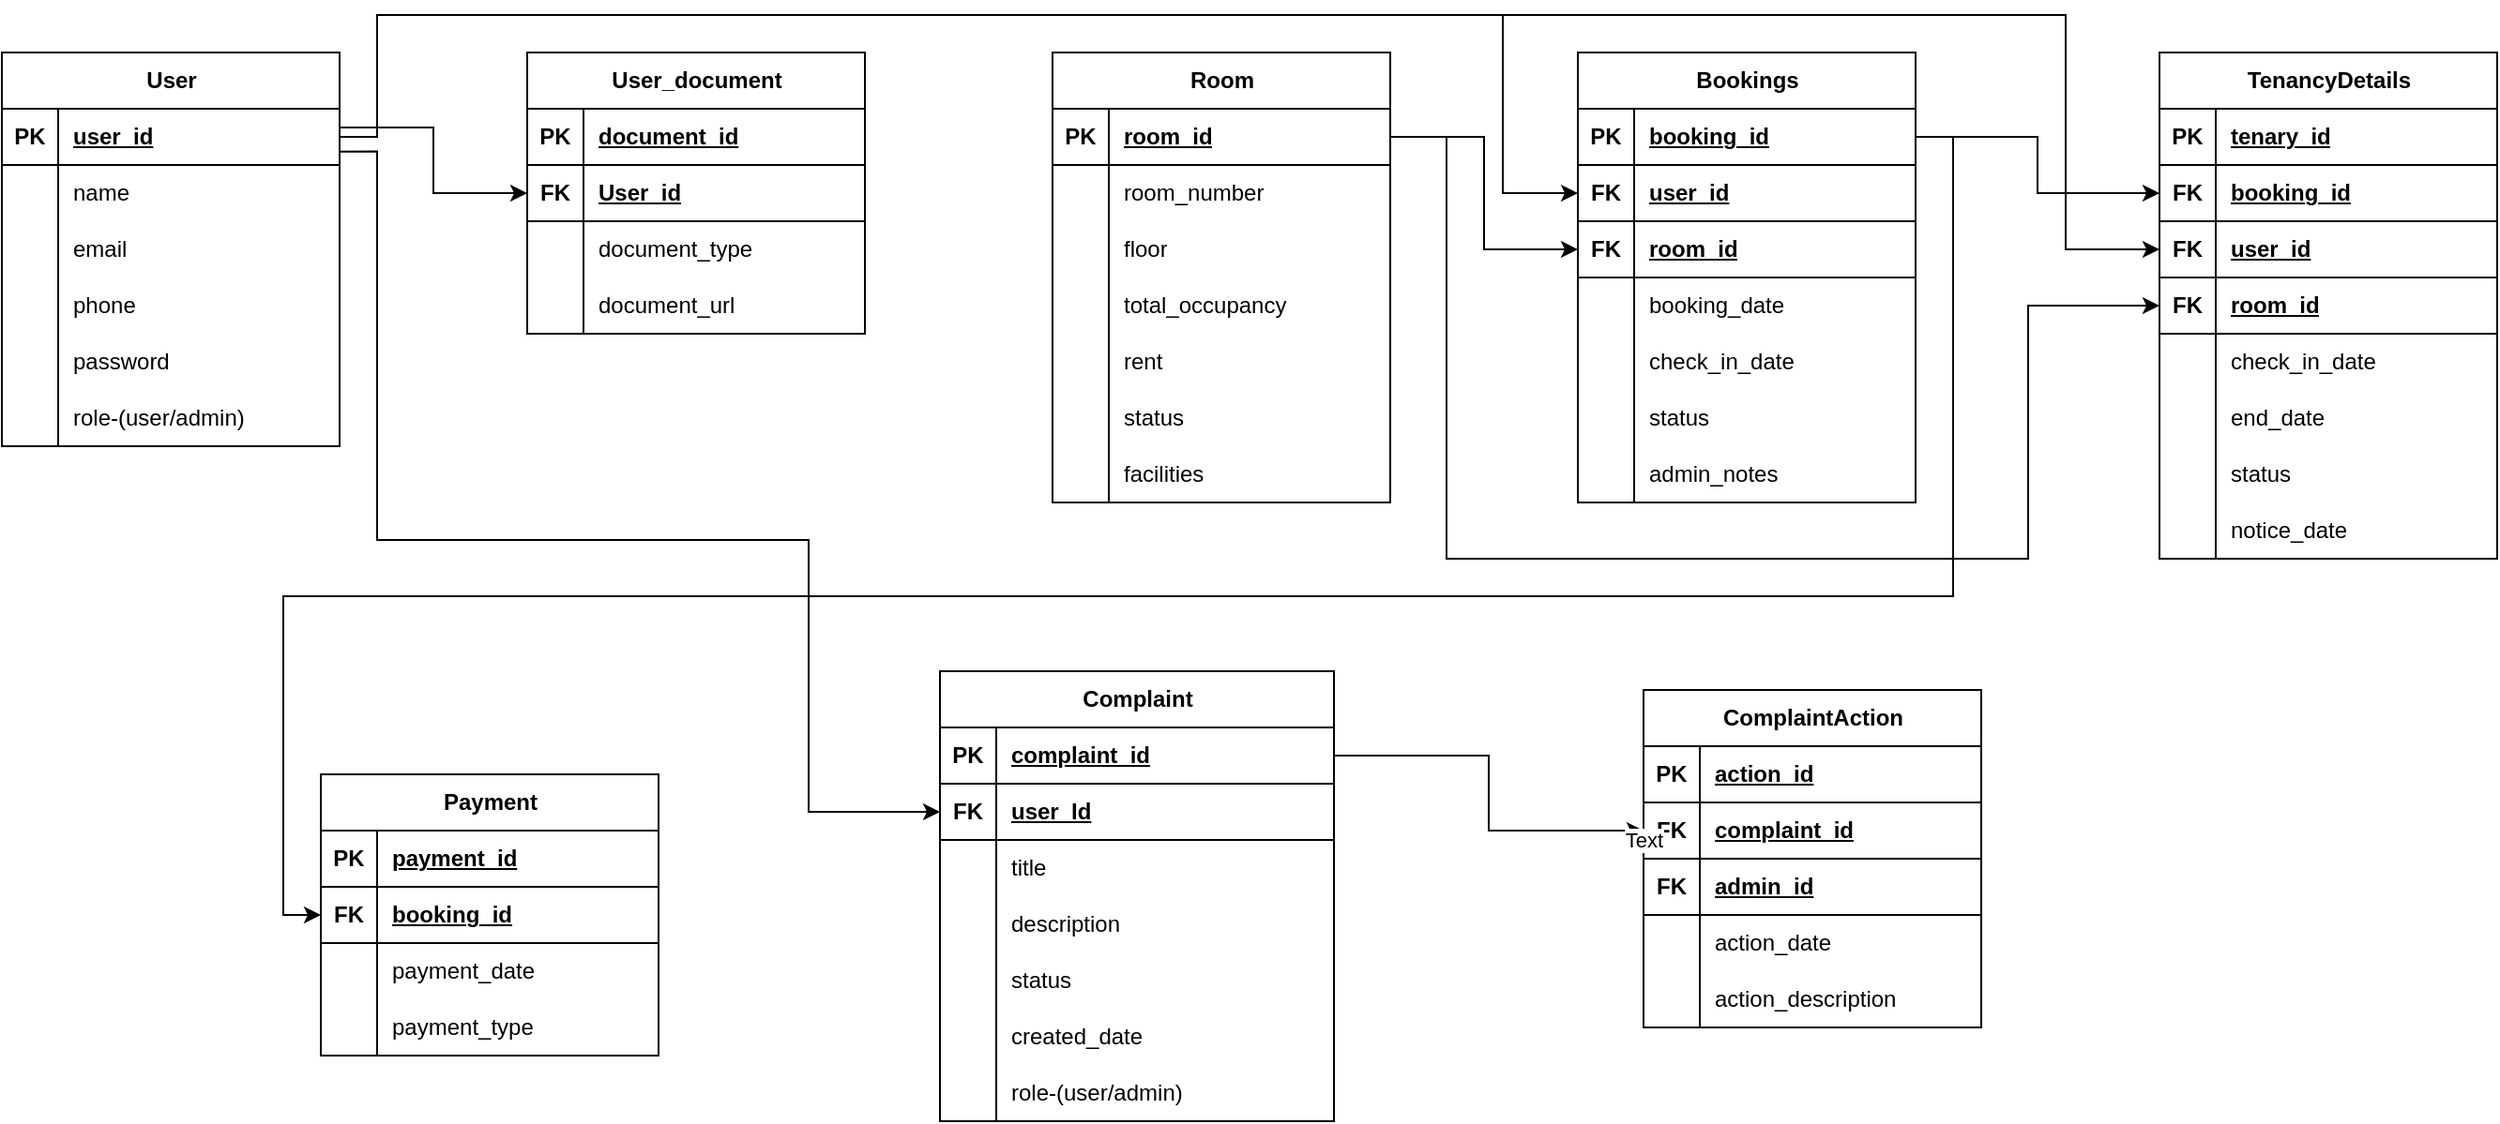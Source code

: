 <mxfile version="26.2.14" pages="3">
  <diagram name="Page-1" id="pjJe3KlL3TkKOOsNJH1Z">
    <mxGraphModel dx="539" dy="-340" grid="1" gridSize="10" guides="1" tooltips="1" connect="1" arrows="1" fold="1" page="1" pageScale="1" pageWidth="850" pageHeight="1100" math="0" shadow="0">
      <root>
        <mxCell id="0" />
        <mxCell id="1" parent="0" />
        <mxCell id="gIAJyKQJxcsXknCAjn5I-2" value="User_document" style="shape=table;startSize=30;container=1;collapsible=1;childLayout=tableLayout;fixedRows=1;rowLines=0;fontStyle=1;align=center;resizeLast=1;html=1;" parent="1" vertex="1">
          <mxGeometry x="1440" y="1140" width="180" height="150" as="geometry">
            <mxRectangle x="1290" y="1320" width="70" height="30" as="alternateBounds" />
          </mxGeometry>
        </mxCell>
        <mxCell id="gIAJyKQJxcsXknCAjn5I-3" value="" style="shape=tableRow;horizontal=0;startSize=0;swimlaneHead=0;swimlaneBody=0;fillColor=none;collapsible=0;dropTarget=0;points=[[0,0.5],[1,0.5]];portConstraint=eastwest;top=0;left=0;right=0;bottom=1;" parent="gIAJyKQJxcsXknCAjn5I-2" vertex="1">
          <mxGeometry y="30" width="180" height="30" as="geometry" />
        </mxCell>
        <mxCell id="gIAJyKQJxcsXknCAjn5I-4" value="PK" style="shape=partialRectangle;connectable=0;fillColor=none;top=0;left=0;bottom=0;right=0;fontStyle=1;overflow=hidden;whiteSpace=wrap;html=1;" parent="gIAJyKQJxcsXknCAjn5I-3" vertex="1">
          <mxGeometry width="30" height="30" as="geometry">
            <mxRectangle width="30" height="30" as="alternateBounds" />
          </mxGeometry>
        </mxCell>
        <mxCell id="gIAJyKQJxcsXknCAjn5I-5" value="document_id" style="shape=partialRectangle;connectable=0;fillColor=none;top=0;left=0;bottom=0;right=0;align=left;spacingLeft=6;fontStyle=5;overflow=hidden;whiteSpace=wrap;html=1;" parent="gIAJyKQJxcsXknCAjn5I-3" vertex="1">
          <mxGeometry x="30" width="150" height="30" as="geometry">
            <mxRectangle width="150" height="30" as="alternateBounds" />
          </mxGeometry>
        </mxCell>
        <mxCell id="gIAJyKQJxcsXknCAjn5I-120" style="shape=tableRow;horizontal=0;startSize=0;swimlaneHead=0;swimlaneBody=0;fillColor=none;collapsible=0;dropTarget=0;points=[[0,0.5],[1,0.5]];portConstraint=eastwest;top=0;left=0;right=0;bottom=1;" parent="gIAJyKQJxcsXknCAjn5I-2" vertex="1">
          <mxGeometry y="60" width="180" height="30" as="geometry" />
        </mxCell>
        <mxCell id="gIAJyKQJxcsXknCAjn5I-121" value="FK" style="shape=partialRectangle;connectable=0;fillColor=none;top=0;left=0;bottom=0;right=0;fontStyle=1;overflow=hidden;whiteSpace=wrap;html=1;" parent="gIAJyKQJxcsXknCAjn5I-120" vertex="1">
          <mxGeometry width="30" height="30" as="geometry">
            <mxRectangle width="30" height="30" as="alternateBounds" />
          </mxGeometry>
        </mxCell>
        <mxCell id="gIAJyKQJxcsXknCAjn5I-122" value="User_id" style="shape=partialRectangle;connectable=0;fillColor=none;top=0;left=0;bottom=0;right=0;align=left;spacingLeft=6;fontStyle=5;overflow=hidden;whiteSpace=wrap;html=1;" parent="gIAJyKQJxcsXknCAjn5I-120" vertex="1">
          <mxGeometry x="30" width="150" height="30" as="geometry">
            <mxRectangle width="150" height="30" as="alternateBounds" />
          </mxGeometry>
        </mxCell>
        <mxCell id="gIAJyKQJxcsXknCAjn5I-6" value="" style="shape=tableRow;horizontal=0;startSize=0;swimlaneHead=0;swimlaneBody=0;fillColor=none;collapsible=0;dropTarget=0;points=[[0,0.5],[1,0.5]];portConstraint=eastwest;top=0;left=0;right=0;bottom=0;" parent="gIAJyKQJxcsXknCAjn5I-2" vertex="1">
          <mxGeometry y="90" width="180" height="30" as="geometry" />
        </mxCell>
        <mxCell id="gIAJyKQJxcsXknCAjn5I-7" value="" style="shape=partialRectangle;connectable=0;fillColor=none;top=0;left=0;bottom=0;right=0;editable=1;overflow=hidden;whiteSpace=wrap;html=1;" parent="gIAJyKQJxcsXknCAjn5I-6" vertex="1">
          <mxGeometry width="30" height="30" as="geometry">
            <mxRectangle width="30" height="30" as="alternateBounds" />
          </mxGeometry>
        </mxCell>
        <mxCell id="gIAJyKQJxcsXknCAjn5I-8" value="document_type" style="shape=partialRectangle;connectable=0;fillColor=none;top=0;left=0;bottom=0;right=0;align=left;spacingLeft=6;overflow=hidden;whiteSpace=wrap;html=1;" parent="gIAJyKQJxcsXknCAjn5I-6" vertex="1">
          <mxGeometry x="30" width="150" height="30" as="geometry">
            <mxRectangle width="150" height="30" as="alternateBounds" />
          </mxGeometry>
        </mxCell>
        <mxCell id="gIAJyKQJxcsXknCAjn5I-9" value="" style="shape=tableRow;horizontal=0;startSize=0;swimlaneHead=0;swimlaneBody=0;fillColor=none;collapsible=0;dropTarget=0;points=[[0,0.5],[1,0.5]];portConstraint=eastwest;top=0;left=0;right=0;bottom=0;" parent="gIAJyKQJxcsXknCAjn5I-2" vertex="1">
          <mxGeometry y="120" width="180" height="30" as="geometry" />
        </mxCell>
        <mxCell id="gIAJyKQJxcsXknCAjn5I-10" value="" style="shape=partialRectangle;connectable=0;fillColor=none;top=0;left=0;bottom=0;right=0;editable=1;overflow=hidden;whiteSpace=wrap;html=1;" parent="gIAJyKQJxcsXknCAjn5I-9" vertex="1">
          <mxGeometry width="30" height="30" as="geometry">
            <mxRectangle width="30" height="30" as="alternateBounds" />
          </mxGeometry>
        </mxCell>
        <mxCell id="gIAJyKQJxcsXknCAjn5I-11" value="document_url" style="shape=partialRectangle;connectable=0;fillColor=none;top=0;left=0;bottom=0;right=0;align=left;spacingLeft=6;overflow=hidden;whiteSpace=wrap;html=1;" parent="gIAJyKQJxcsXknCAjn5I-9" vertex="1">
          <mxGeometry x="30" width="150" height="30" as="geometry">
            <mxRectangle width="150" height="30" as="alternateBounds" />
          </mxGeometry>
        </mxCell>
        <mxCell id="gIAJyKQJxcsXknCAjn5I-30" value="User" style="shape=table;startSize=30;container=1;collapsible=1;childLayout=tableLayout;fixedRows=1;rowLines=0;fontStyle=1;align=center;resizeLast=1;html=1;" parent="1" vertex="1">
          <mxGeometry x="1160" y="1140" width="180" height="210" as="geometry">
            <mxRectangle x="1290" y="1320" width="70" height="30" as="alternateBounds" />
          </mxGeometry>
        </mxCell>
        <mxCell id="gIAJyKQJxcsXknCAjn5I-31" value="" style="shape=tableRow;horizontal=0;startSize=0;swimlaneHead=0;swimlaneBody=0;fillColor=none;collapsible=0;dropTarget=0;points=[[0,0.5],[1,0.5]];portConstraint=eastwest;top=0;left=0;right=0;bottom=1;" parent="gIAJyKQJxcsXknCAjn5I-30" vertex="1">
          <mxGeometry y="30" width="180" height="30" as="geometry" />
        </mxCell>
        <mxCell id="gIAJyKQJxcsXknCAjn5I-32" value="PK" style="shape=partialRectangle;connectable=0;fillColor=none;top=0;left=0;bottom=0;right=0;fontStyle=1;overflow=hidden;whiteSpace=wrap;html=1;" parent="gIAJyKQJxcsXknCAjn5I-31" vertex="1">
          <mxGeometry width="30" height="30" as="geometry">
            <mxRectangle width="30" height="30" as="alternateBounds" />
          </mxGeometry>
        </mxCell>
        <mxCell id="gIAJyKQJxcsXknCAjn5I-33" value="user_id" style="shape=partialRectangle;connectable=0;fillColor=none;top=0;left=0;bottom=0;right=0;align=left;spacingLeft=6;fontStyle=5;overflow=hidden;whiteSpace=wrap;html=1;" parent="gIAJyKQJxcsXknCAjn5I-31" vertex="1">
          <mxGeometry x="30" width="150" height="30" as="geometry">
            <mxRectangle width="150" height="30" as="alternateBounds" />
          </mxGeometry>
        </mxCell>
        <mxCell id="gIAJyKQJxcsXknCAjn5I-34" value="" style="shape=tableRow;horizontal=0;startSize=0;swimlaneHead=0;swimlaneBody=0;fillColor=none;collapsible=0;dropTarget=0;points=[[0,0.5],[1,0.5]];portConstraint=eastwest;top=0;left=0;right=0;bottom=0;" parent="gIAJyKQJxcsXknCAjn5I-30" vertex="1">
          <mxGeometry y="60" width="180" height="30" as="geometry" />
        </mxCell>
        <mxCell id="gIAJyKQJxcsXknCAjn5I-35" value="" style="shape=partialRectangle;connectable=0;fillColor=none;top=0;left=0;bottom=0;right=0;editable=1;overflow=hidden;whiteSpace=wrap;html=1;" parent="gIAJyKQJxcsXknCAjn5I-34" vertex="1">
          <mxGeometry width="30" height="30" as="geometry">
            <mxRectangle width="30" height="30" as="alternateBounds" />
          </mxGeometry>
        </mxCell>
        <mxCell id="gIAJyKQJxcsXknCAjn5I-36" value="name" style="shape=partialRectangle;connectable=0;fillColor=none;top=0;left=0;bottom=0;right=0;align=left;spacingLeft=6;overflow=hidden;whiteSpace=wrap;html=1;" parent="gIAJyKQJxcsXknCAjn5I-34" vertex="1">
          <mxGeometry x="30" width="150" height="30" as="geometry">
            <mxRectangle width="150" height="30" as="alternateBounds" />
          </mxGeometry>
        </mxCell>
        <mxCell id="gIAJyKQJxcsXknCAjn5I-37" value="" style="shape=tableRow;horizontal=0;startSize=0;swimlaneHead=0;swimlaneBody=0;fillColor=none;collapsible=0;dropTarget=0;points=[[0,0.5],[1,0.5]];portConstraint=eastwest;top=0;left=0;right=0;bottom=0;" parent="gIAJyKQJxcsXknCAjn5I-30" vertex="1">
          <mxGeometry y="90" width="180" height="30" as="geometry" />
        </mxCell>
        <mxCell id="gIAJyKQJxcsXknCAjn5I-38" value="" style="shape=partialRectangle;connectable=0;fillColor=none;top=0;left=0;bottom=0;right=0;editable=1;overflow=hidden;whiteSpace=wrap;html=1;" parent="gIAJyKQJxcsXknCAjn5I-37" vertex="1">
          <mxGeometry width="30" height="30" as="geometry">
            <mxRectangle width="30" height="30" as="alternateBounds" />
          </mxGeometry>
        </mxCell>
        <mxCell id="gIAJyKQJxcsXknCAjn5I-39" value="email" style="shape=partialRectangle;connectable=0;fillColor=none;top=0;left=0;bottom=0;right=0;align=left;spacingLeft=6;overflow=hidden;whiteSpace=wrap;html=1;" parent="gIAJyKQJxcsXknCAjn5I-37" vertex="1">
          <mxGeometry x="30" width="150" height="30" as="geometry">
            <mxRectangle width="150" height="30" as="alternateBounds" />
          </mxGeometry>
        </mxCell>
        <mxCell id="gIAJyKQJxcsXknCAjn5I-40" value="" style="shape=tableRow;horizontal=0;startSize=0;swimlaneHead=0;swimlaneBody=0;fillColor=none;collapsible=0;dropTarget=0;points=[[0,0.5],[1,0.5]];portConstraint=eastwest;top=0;left=0;right=0;bottom=0;" parent="gIAJyKQJxcsXknCAjn5I-30" vertex="1">
          <mxGeometry y="120" width="180" height="30" as="geometry" />
        </mxCell>
        <mxCell id="gIAJyKQJxcsXknCAjn5I-41" value="" style="shape=partialRectangle;connectable=0;fillColor=none;top=0;left=0;bottom=0;right=0;editable=1;overflow=hidden;whiteSpace=wrap;html=1;" parent="gIAJyKQJxcsXknCAjn5I-40" vertex="1">
          <mxGeometry width="30" height="30" as="geometry">
            <mxRectangle width="30" height="30" as="alternateBounds" />
          </mxGeometry>
        </mxCell>
        <mxCell id="gIAJyKQJxcsXknCAjn5I-42" value="phone" style="shape=partialRectangle;connectable=0;fillColor=none;top=0;left=0;bottom=0;right=0;align=left;spacingLeft=6;overflow=hidden;whiteSpace=wrap;html=1;" parent="gIAJyKQJxcsXknCAjn5I-40" vertex="1">
          <mxGeometry x="30" width="150" height="30" as="geometry">
            <mxRectangle width="150" height="30" as="alternateBounds" />
          </mxGeometry>
        </mxCell>
        <mxCell id="gIAJyKQJxcsXknCAjn5I-43" style="shape=tableRow;horizontal=0;startSize=0;swimlaneHead=0;swimlaneBody=0;fillColor=none;collapsible=0;dropTarget=0;points=[[0,0.5],[1,0.5]];portConstraint=eastwest;top=0;left=0;right=0;bottom=0;" parent="gIAJyKQJxcsXknCAjn5I-30" vertex="1">
          <mxGeometry y="150" width="180" height="30" as="geometry" />
        </mxCell>
        <mxCell id="gIAJyKQJxcsXknCAjn5I-44" style="shape=partialRectangle;connectable=0;fillColor=none;top=0;left=0;bottom=0;right=0;editable=1;overflow=hidden;whiteSpace=wrap;html=1;" parent="gIAJyKQJxcsXknCAjn5I-43" vertex="1">
          <mxGeometry width="30" height="30" as="geometry">
            <mxRectangle width="30" height="30" as="alternateBounds" />
          </mxGeometry>
        </mxCell>
        <mxCell id="gIAJyKQJxcsXknCAjn5I-45" value="password" style="shape=partialRectangle;connectable=0;fillColor=none;top=0;left=0;bottom=0;right=0;align=left;spacingLeft=6;overflow=hidden;whiteSpace=wrap;html=1;" parent="gIAJyKQJxcsXknCAjn5I-43" vertex="1">
          <mxGeometry x="30" width="150" height="30" as="geometry">
            <mxRectangle width="150" height="30" as="alternateBounds" />
          </mxGeometry>
        </mxCell>
        <mxCell id="gIAJyKQJxcsXknCAjn5I-46" style="shape=tableRow;horizontal=0;startSize=0;swimlaneHead=0;swimlaneBody=0;fillColor=none;collapsible=0;dropTarget=0;points=[[0,0.5],[1,0.5]];portConstraint=eastwest;top=0;left=0;right=0;bottom=0;" parent="gIAJyKQJxcsXknCAjn5I-30" vertex="1">
          <mxGeometry y="180" width="180" height="30" as="geometry" />
        </mxCell>
        <mxCell id="gIAJyKQJxcsXknCAjn5I-47" style="shape=partialRectangle;connectable=0;fillColor=none;top=0;left=0;bottom=0;right=0;editable=1;overflow=hidden;whiteSpace=wrap;html=1;" parent="gIAJyKQJxcsXknCAjn5I-46" vertex="1">
          <mxGeometry width="30" height="30" as="geometry">
            <mxRectangle width="30" height="30" as="alternateBounds" />
          </mxGeometry>
        </mxCell>
        <mxCell id="gIAJyKQJxcsXknCAjn5I-48" value="role-(user/admin)" style="shape=partialRectangle;connectable=0;fillColor=none;top=0;left=0;bottom=0;right=0;align=left;spacingLeft=6;overflow=hidden;whiteSpace=wrap;html=1;" parent="gIAJyKQJxcsXknCAjn5I-46" vertex="1">
          <mxGeometry x="30" width="150" height="30" as="geometry">
            <mxRectangle width="150" height="30" as="alternateBounds" />
          </mxGeometry>
        </mxCell>
        <mxCell id="gIAJyKQJxcsXknCAjn5I-73" value="Room" style="shape=table;startSize=30;container=1;collapsible=1;childLayout=tableLayout;fixedRows=1;rowLines=0;fontStyle=1;align=center;resizeLast=1;html=1;" parent="1" vertex="1">
          <mxGeometry x="1720" y="1140" width="180" height="240" as="geometry">
            <mxRectangle x="1290" y="1320" width="70" height="30" as="alternateBounds" />
          </mxGeometry>
        </mxCell>
        <mxCell id="gIAJyKQJxcsXknCAjn5I-74" value="" style="shape=tableRow;horizontal=0;startSize=0;swimlaneHead=0;swimlaneBody=0;fillColor=none;collapsible=0;dropTarget=0;points=[[0,0.5],[1,0.5]];portConstraint=eastwest;top=0;left=0;right=0;bottom=1;" parent="gIAJyKQJxcsXknCAjn5I-73" vertex="1">
          <mxGeometry y="30" width="180" height="30" as="geometry" />
        </mxCell>
        <mxCell id="gIAJyKQJxcsXknCAjn5I-75" value="PK" style="shape=partialRectangle;connectable=0;fillColor=none;top=0;left=0;bottom=0;right=0;fontStyle=1;overflow=hidden;whiteSpace=wrap;html=1;" parent="gIAJyKQJxcsXknCAjn5I-74" vertex="1">
          <mxGeometry width="30" height="30" as="geometry">
            <mxRectangle width="30" height="30" as="alternateBounds" />
          </mxGeometry>
        </mxCell>
        <mxCell id="gIAJyKQJxcsXknCAjn5I-76" value="room_id" style="shape=partialRectangle;connectable=0;fillColor=none;top=0;left=0;bottom=0;right=0;align=left;spacingLeft=6;fontStyle=5;overflow=hidden;whiteSpace=wrap;html=1;" parent="gIAJyKQJxcsXknCAjn5I-74" vertex="1">
          <mxGeometry x="30" width="150" height="30" as="geometry">
            <mxRectangle width="150" height="30" as="alternateBounds" />
          </mxGeometry>
        </mxCell>
        <mxCell id="gIAJyKQJxcsXknCAjn5I-77" value="" style="shape=tableRow;horizontal=0;startSize=0;swimlaneHead=0;swimlaneBody=0;fillColor=none;collapsible=0;dropTarget=0;points=[[0,0.5],[1,0.5]];portConstraint=eastwest;top=0;left=0;right=0;bottom=0;" parent="gIAJyKQJxcsXknCAjn5I-73" vertex="1">
          <mxGeometry y="60" width="180" height="30" as="geometry" />
        </mxCell>
        <mxCell id="gIAJyKQJxcsXknCAjn5I-78" value="" style="shape=partialRectangle;connectable=0;fillColor=none;top=0;left=0;bottom=0;right=0;editable=1;overflow=hidden;whiteSpace=wrap;html=1;" parent="gIAJyKQJxcsXknCAjn5I-77" vertex="1">
          <mxGeometry width="30" height="30" as="geometry">
            <mxRectangle width="30" height="30" as="alternateBounds" />
          </mxGeometry>
        </mxCell>
        <mxCell id="gIAJyKQJxcsXknCAjn5I-79" value="room_number" style="shape=partialRectangle;connectable=0;fillColor=none;top=0;left=0;bottom=0;right=0;align=left;spacingLeft=6;overflow=hidden;whiteSpace=wrap;html=1;" parent="gIAJyKQJxcsXknCAjn5I-77" vertex="1">
          <mxGeometry x="30" width="150" height="30" as="geometry">
            <mxRectangle width="150" height="30" as="alternateBounds" />
          </mxGeometry>
        </mxCell>
        <mxCell id="gIAJyKQJxcsXknCAjn5I-80" value="" style="shape=tableRow;horizontal=0;startSize=0;swimlaneHead=0;swimlaneBody=0;fillColor=none;collapsible=0;dropTarget=0;points=[[0,0.5],[1,0.5]];portConstraint=eastwest;top=0;left=0;right=0;bottom=0;" parent="gIAJyKQJxcsXknCAjn5I-73" vertex="1">
          <mxGeometry y="90" width="180" height="30" as="geometry" />
        </mxCell>
        <mxCell id="gIAJyKQJxcsXknCAjn5I-81" value="" style="shape=partialRectangle;connectable=0;fillColor=none;top=0;left=0;bottom=0;right=0;editable=1;overflow=hidden;whiteSpace=wrap;html=1;" parent="gIAJyKQJxcsXknCAjn5I-80" vertex="1">
          <mxGeometry width="30" height="30" as="geometry">
            <mxRectangle width="30" height="30" as="alternateBounds" />
          </mxGeometry>
        </mxCell>
        <mxCell id="gIAJyKQJxcsXknCAjn5I-82" value="floor" style="shape=partialRectangle;connectable=0;fillColor=none;top=0;left=0;bottom=0;right=0;align=left;spacingLeft=6;overflow=hidden;whiteSpace=wrap;html=1;" parent="gIAJyKQJxcsXknCAjn5I-80" vertex="1">
          <mxGeometry x="30" width="150" height="30" as="geometry">
            <mxRectangle width="150" height="30" as="alternateBounds" />
          </mxGeometry>
        </mxCell>
        <mxCell id="gIAJyKQJxcsXknCAjn5I-83" value="" style="shape=tableRow;horizontal=0;startSize=0;swimlaneHead=0;swimlaneBody=0;fillColor=none;collapsible=0;dropTarget=0;points=[[0,0.5],[1,0.5]];portConstraint=eastwest;top=0;left=0;right=0;bottom=0;" parent="gIAJyKQJxcsXknCAjn5I-73" vertex="1">
          <mxGeometry y="120" width="180" height="30" as="geometry" />
        </mxCell>
        <mxCell id="gIAJyKQJxcsXknCAjn5I-84" value="" style="shape=partialRectangle;connectable=0;fillColor=none;top=0;left=0;bottom=0;right=0;editable=1;overflow=hidden;whiteSpace=wrap;html=1;" parent="gIAJyKQJxcsXknCAjn5I-83" vertex="1">
          <mxGeometry width="30" height="30" as="geometry">
            <mxRectangle width="30" height="30" as="alternateBounds" />
          </mxGeometry>
        </mxCell>
        <mxCell id="gIAJyKQJxcsXknCAjn5I-85" value="total_occupancy" style="shape=partialRectangle;connectable=0;fillColor=none;top=0;left=0;bottom=0;right=0;align=left;spacingLeft=6;overflow=hidden;whiteSpace=wrap;html=1;" parent="gIAJyKQJxcsXknCAjn5I-83" vertex="1">
          <mxGeometry x="30" width="150" height="30" as="geometry">
            <mxRectangle width="150" height="30" as="alternateBounds" />
          </mxGeometry>
        </mxCell>
        <mxCell id="gIAJyKQJxcsXknCAjn5I-86" style="shape=tableRow;horizontal=0;startSize=0;swimlaneHead=0;swimlaneBody=0;fillColor=none;collapsible=0;dropTarget=0;points=[[0,0.5],[1,0.5]];portConstraint=eastwest;top=0;left=0;right=0;bottom=0;" parent="gIAJyKQJxcsXknCAjn5I-73" vertex="1">
          <mxGeometry y="150" width="180" height="30" as="geometry" />
        </mxCell>
        <mxCell id="gIAJyKQJxcsXknCAjn5I-87" style="shape=partialRectangle;connectable=0;fillColor=none;top=0;left=0;bottom=0;right=0;editable=1;overflow=hidden;whiteSpace=wrap;html=1;" parent="gIAJyKQJxcsXknCAjn5I-86" vertex="1">
          <mxGeometry width="30" height="30" as="geometry">
            <mxRectangle width="30" height="30" as="alternateBounds" />
          </mxGeometry>
        </mxCell>
        <mxCell id="gIAJyKQJxcsXknCAjn5I-88" value="rent" style="shape=partialRectangle;connectable=0;fillColor=none;top=0;left=0;bottom=0;right=0;align=left;spacingLeft=6;overflow=hidden;whiteSpace=wrap;html=1;" parent="gIAJyKQJxcsXknCAjn5I-86" vertex="1">
          <mxGeometry x="30" width="150" height="30" as="geometry">
            <mxRectangle width="150" height="30" as="alternateBounds" />
          </mxGeometry>
        </mxCell>
        <mxCell id="gIAJyKQJxcsXknCAjn5I-89" style="shape=tableRow;horizontal=0;startSize=0;swimlaneHead=0;swimlaneBody=0;fillColor=none;collapsible=0;dropTarget=0;points=[[0,0.5],[1,0.5]];portConstraint=eastwest;top=0;left=0;right=0;bottom=0;" parent="gIAJyKQJxcsXknCAjn5I-73" vertex="1">
          <mxGeometry y="180" width="180" height="30" as="geometry" />
        </mxCell>
        <mxCell id="gIAJyKQJxcsXknCAjn5I-90" style="shape=partialRectangle;connectable=0;fillColor=none;top=0;left=0;bottom=0;right=0;editable=1;overflow=hidden;whiteSpace=wrap;html=1;" parent="gIAJyKQJxcsXknCAjn5I-89" vertex="1">
          <mxGeometry width="30" height="30" as="geometry">
            <mxRectangle width="30" height="30" as="alternateBounds" />
          </mxGeometry>
        </mxCell>
        <mxCell id="gIAJyKQJxcsXknCAjn5I-91" value="status" style="shape=partialRectangle;connectable=0;fillColor=none;top=0;left=0;bottom=0;right=0;align=left;spacingLeft=6;overflow=hidden;whiteSpace=wrap;html=1;" parent="gIAJyKQJxcsXknCAjn5I-89" vertex="1">
          <mxGeometry x="30" width="150" height="30" as="geometry">
            <mxRectangle width="150" height="30" as="alternateBounds" />
          </mxGeometry>
        </mxCell>
        <mxCell id="gIAJyKQJxcsXknCAjn5I-95" style="shape=tableRow;horizontal=0;startSize=0;swimlaneHead=0;swimlaneBody=0;fillColor=none;collapsible=0;dropTarget=0;points=[[0,0.5],[1,0.5]];portConstraint=eastwest;top=0;left=0;right=0;bottom=0;" parent="gIAJyKQJxcsXknCAjn5I-73" vertex="1">
          <mxGeometry y="210" width="180" height="30" as="geometry" />
        </mxCell>
        <mxCell id="gIAJyKQJxcsXknCAjn5I-96" style="shape=partialRectangle;connectable=0;fillColor=none;top=0;left=0;bottom=0;right=0;editable=1;overflow=hidden;whiteSpace=wrap;html=1;" parent="gIAJyKQJxcsXknCAjn5I-95" vertex="1">
          <mxGeometry width="30" height="30" as="geometry">
            <mxRectangle width="30" height="30" as="alternateBounds" />
          </mxGeometry>
        </mxCell>
        <mxCell id="gIAJyKQJxcsXknCAjn5I-97" value="facilities" style="shape=partialRectangle;connectable=0;fillColor=none;top=0;left=0;bottom=0;right=0;align=left;spacingLeft=6;overflow=hidden;whiteSpace=wrap;html=1;" parent="gIAJyKQJxcsXknCAjn5I-95" vertex="1">
          <mxGeometry x="30" width="150" height="30" as="geometry">
            <mxRectangle width="150" height="30" as="alternateBounds" />
          </mxGeometry>
        </mxCell>
        <mxCell id="gIAJyKQJxcsXknCAjn5I-124" value="ComplaintAction" style="shape=table;startSize=30;container=1;collapsible=1;childLayout=tableLayout;fixedRows=1;rowLines=0;fontStyle=1;align=center;resizeLast=1;html=1;" parent="1" vertex="1">
          <mxGeometry x="2035" y="1480" width="180" height="180" as="geometry">
            <mxRectangle x="1290" y="1320" width="70" height="30" as="alternateBounds" />
          </mxGeometry>
        </mxCell>
        <mxCell id="gIAJyKQJxcsXknCAjn5I-125" value="" style="shape=tableRow;horizontal=0;startSize=0;swimlaneHead=0;swimlaneBody=0;fillColor=none;collapsible=0;dropTarget=0;points=[[0,0.5],[1,0.5]];portConstraint=eastwest;top=0;left=0;right=0;bottom=1;" parent="gIAJyKQJxcsXknCAjn5I-124" vertex="1">
          <mxGeometry y="30" width="180" height="30" as="geometry" />
        </mxCell>
        <mxCell id="gIAJyKQJxcsXknCAjn5I-126" value="PK" style="shape=partialRectangle;connectable=0;fillColor=none;top=0;left=0;bottom=0;right=0;fontStyle=1;overflow=hidden;whiteSpace=wrap;html=1;" parent="gIAJyKQJxcsXknCAjn5I-125" vertex="1">
          <mxGeometry width="30" height="30" as="geometry">
            <mxRectangle width="30" height="30" as="alternateBounds" />
          </mxGeometry>
        </mxCell>
        <mxCell id="gIAJyKQJxcsXknCAjn5I-127" value="action_id" style="shape=partialRectangle;connectable=0;fillColor=none;top=0;left=0;bottom=0;right=0;align=left;spacingLeft=6;fontStyle=5;overflow=hidden;whiteSpace=wrap;html=1;" parent="gIAJyKQJxcsXknCAjn5I-125" vertex="1">
          <mxGeometry x="30" width="150" height="30" as="geometry">
            <mxRectangle width="150" height="30" as="alternateBounds" />
          </mxGeometry>
        </mxCell>
        <mxCell id="gIAJyKQJxcsXknCAjn5I-128" style="shape=tableRow;horizontal=0;startSize=0;swimlaneHead=0;swimlaneBody=0;fillColor=none;collapsible=0;dropTarget=0;points=[[0,0.5],[1,0.5]];portConstraint=eastwest;top=0;left=0;right=0;bottom=1;" parent="gIAJyKQJxcsXknCAjn5I-124" vertex="1">
          <mxGeometry y="60" width="180" height="30" as="geometry" />
        </mxCell>
        <mxCell id="gIAJyKQJxcsXknCAjn5I-129" value="FK" style="shape=partialRectangle;connectable=0;fillColor=none;top=0;left=0;bottom=0;right=0;fontStyle=1;overflow=hidden;whiteSpace=wrap;html=1;" parent="gIAJyKQJxcsXknCAjn5I-128" vertex="1">
          <mxGeometry width="30" height="30" as="geometry">
            <mxRectangle width="30" height="30" as="alternateBounds" />
          </mxGeometry>
        </mxCell>
        <mxCell id="gIAJyKQJxcsXknCAjn5I-130" value="complaint_id" style="shape=partialRectangle;connectable=0;fillColor=none;top=0;left=0;bottom=0;right=0;align=left;spacingLeft=6;fontStyle=5;overflow=hidden;whiteSpace=wrap;html=1;" parent="gIAJyKQJxcsXknCAjn5I-128" vertex="1">
          <mxGeometry x="30" width="150" height="30" as="geometry">
            <mxRectangle width="150" height="30" as="alternateBounds" />
          </mxGeometry>
        </mxCell>
        <mxCell id="gIAJyKQJxcsXknCAjn5I-146" style="shape=tableRow;horizontal=0;startSize=0;swimlaneHead=0;swimlaneBody=0;fillColor=none;collapsible=0;dropTarget=0;points=[[0,0.5],[1,0.5]];portConstraint=eastwest;top=0;left=0;right=0;bottom=1;" parent="gIAJyKQJxcsXknCAjn5I-124" vertex="1">
          <mxGeometry y="90" width="180" height="30" as="geometry" />
        </mxCell>
        <mxCell id="gIAJyKQJxcsXknCAjn5I-147" value="FK" style="shape=partialRectangle;connectable=0;fillColor=none;top=0;left=0;bottom=0;right=0;fontStyle=1;overflow=hidden;whiteSpace=wrap;html=1;" parent="gIAJyKQJxcsXknCAjn5I-146" vertex="1">
          <mxGeometry width="30" height="30" as="geometry">
            <mxRectangle width="30" height="30" as="alternateBounds" />
          </mxGeometry>
        </mxCell>
        <mxCell id="gIAJyKQJxcsXknCAjn5I-148" value="admin_id" style="shape=partialRectangle;connectable=0;fillColor=none;top=0;left=0;bottom=0;right=0;align=left;spacingLeft=6;fontStyle=5;overflow=hidden;whiteSpace=wrap;html=1;" parent="gIAJyKQJxcsXknCAjn5I-146" vertex="1">
          <mxGeometry x="30" width="150" height="30" as="geometry">
            <mxRectangle width="150" height="30" as="alternateBounds" />
          </mxGeometry>
        </mxCell>
        <mxCell id="gIAJyKQJxcsXknCAjn5I-131" value="" style="shape=tableRow;horizontal=0;startSize=0;swimlaneHead=0;swimlaneBody=0;fillColor=none;collapsible=0;dropTarget=0;points=[[0,0.5],[1,0.5]];portConstraint=eastwest;top=0;left=0;right=0;bottom=0;" parent="gIAJyKQJxcsXknCAjn5I-124" vertex="1">
          <mxGeometry y="120" width="180" height="30" as="geometry" />
        </mxCell>
        <mxCell id="gIAJyKQJxcsXknCAjn5I-132" value="" style="shape=partialRectangle;connectable=0;fillColor=none;top=0;left=0;bottom=0;right=0;editable=1;overflow=hidden;whiteSpace=wrap;html=1;" parent="gIAJyKQJxcsXknCAjn5I-131" vertex="1">
          <mxGeometry width="30" height="30" as="geometry">
            <mxRectangle width="30" height="30" as="alternateBounds" />
          </mxGeometry>
        </mxCell>
        <mxCell id="gIAJyKQJxcsXknCAjn5I-133" value="action_date" style="shape=partialRectangle;connectable=0;fillColor=none;top=0;left=0;bottom=0;right=0;align=left;spacingLeft=6;overflow=hidden;whiteSpace=wrap;html=1;" parent="gIAJyKQJxcsXknCAjn5I-131" vertex="1">
          <mxGeometry x="30" width="150" height="30" as="geometry">
            <mxRectangle width="150" height="30" as="alternateBounds" />
          </mxGeometry>
        </mxCell>
        <mxCell id="gIAJyKQJxcsXknCAjn5I-134" value="" style="shape=tableRow;horizontal=0;startSize=0;swimlaneHead=0;swimlaneBody=0;fillColor=none;collapsible=0;dropTarget=0;points=[[0,0.5],[1,0.5]];portConstraint=eastwest;top=0;left=0;right=0;bottom=0;" parent="gIAJyKQJxcsXknCAjn5I-124" vertex="1">
          <mxGeometry y="150" width="180" height="30" as="geometry" />
        </mxCell>
        <mxCell id="gIAJyKQJxcsXknCAjn5I-135" value="" style="shape=partialRectangle;connectable=0;fillColor=none;top=0;left=0;bottom=0;right=0;editable=1;overflow=hidden;whiteSpace=wrap;html=1;" parent="gIAJyKQJxcsXknCAjn5I-134" vertex="1">
          <mxGeometry width="30" height="30" as="geometry">
            <mxRectangle width="30" height="30" as="alternateBounds" />
          </mxGeometry>
        </mxCell>
        <mxCell id="gIAJyKQJxcsXknCAjn5I-136" value="action_description" style="shape=partialRectangle;connectable=0;fillColor=none;top=0;left=0;bottom=0;right=0;align=left;spacingLeft=6;overflow=hidden;whiteSpace=wrap;html=1;" parent="gIAJyKQJxcsXknCAjn5I-134" vertex="1">
          <mxGeometry x="30" width="150" height="30" as="geometry">
            <mxRectangle width="150" height="30" as="alternateBounds" />
          </mxGeometry>
        </mxCell>
        <mxCell id="gIAJyKQJxcsXknCAjn5I-149" value="Payment" style="shape=table;startSize=30;container=1;collapsible=1;childLayout=tableLayout;fixedRows=1;rowLines=0;fontStyle=1;align=center;resizeLast=1;html=1;" parent="1" vertex="1">
          <mxGeometry x="1330" y="1525" width="180" height="150" as="geometry">
            <mxRectangle x="1290" y="1320" width="70" height="30" as="alternateBounds" />
          </mxGeometry>
        </mxCell>
        <mxCell id="gIAJyKQJxcsXknCAjn5I-150" value="" style="shape=tableRow;horizontal=0;startSize=0;swimlaneHead=0;swimlaneBody=0;fillColor=none;collapsible=0;dropTarget=0;points=[[0,0.5],[1,0.5]];portConstraint=eastwest;top=0;left=0;right=0;bottom=1;" parent="gIAJyKQJxcsXknCAjn5I-149" vertex="1">
          <mxGeometry y="30" width="180" height="30" as="geometry" />
        </mxCell>
        <mxCell id="gIAJyKQJxcsXknCAjn5I-151" value="PK" style="shape=partialRectangle;connectable=0;fillColor=none;top=0;left=0;bottom=0;right=0;fontStyle=1;overflow=hidden;whiteSpace=wrap;html=1;" parent="gIAJyKQJxcsXknCAjn5I-150" vertex="1">
          <mxGeometry width="30" height="30" as="geometry">
            <mxRectangle width="30" height="30" as="alternateBounds" />
          </mxGeometry>
        </mxCell>
        <mxCell id="gIAJyKQJxcsXknCAjn5I-152" value="payment_id" style="shape=partialRectangle;connectable=0;fillColor=none;top=0;left=0;bottom=0;right=0;align=left;spacingLeft=6;fontStyle=5;overflow=hidden;whiteSpace=wrap;html=1;" parent="gIAJyKQJxcsXknCAjn5I-150" vertex="1">
          <mxGeometry x="30" width="150" height="30" as="geometry">
            <mxRectangle width="150" height="30" as="alternateBounds" />
          </mxGeometry>
        </mxCell>
        <mxCell id="gIAJyKQJxcsXknCAjn5I-153" style="shape=tableRow;horizontal=0;startSize=0;swimlaneHead=0;swimlaneBody=0;fillColor=none;collapsible=0;dropTarget=0;points=[[0,0.5],[1,0.5]];portConstraint=eastwest;top=0;left=0;right=0;bottom=1;" parent="gIAJyKQJxcsXknCAjn5I-149" vertex="1">
          <mxGeometry y="60" width="180" height="30" as="geometry" />
        </mxCell>
        <mxCell id="gIAJyKQJxcsXknCAjn5I-154" value="FK" style="shape=partialRectangle;connectable=0;fillColor=none;top=0;left=0;bottom=0;right=0;fontStyle=1;overflow=hidden;whiteSpace=wrap;html=1;" parent="gIAJyKQJxcsXknCAjn5I-153" vertex="1">
          <mxGeometry width="30" height="30" as="geometry">
            <mxRectangle width="30" height="30" as="alternateBounds" />
          </mxGeometry>
        </mxCell>
        <mxCell id="gIAJyKQJxcsXknCAjn5I-155" value="booking_id" style="shape=partialRectangle;connectable=0;fillColor=none;top=0;left=0;bottom=0;right=0;align=left;spacingLeft=6;fontStyle=5;overflow=hidden;whiteSpace=wrap;html=1;" parent="gIAJyKQJxcsXknCAjn5I-153" vertex="1">
          <mxGeometry x="30" width="150" height="30" as="geometry">
            <mxRectangle width="150" height="30" as="alternateBounds" />
          </mxGeometry>
        </mxCell>
        <mxCell id="gIAJyKQJxcsXknCAjn5I-159" value="" style="shape=tableRow;horizontal=0;startSize=0;swimlaneHead=0;swimlaneBody=0;fillColor=none;collapsible=0;dropTarget=0;points=[[0,0.5],[1,0.5]];portConstraint=eastwest;top=0;left=0;right=0;bottom=0;" parent="gIAJyKQJxcsXknCAjn5I-149" vertex="1">
          <mxGeometry y="90" width="180" height="30" as="geometry" />
        </mxCell>
        <mxCell id="gIAJyKQJxcsXknCAjn5I-160" value="" style="shape=partialRectangle;connectable=0;fillColor=none;top=0;left=0;bottom=0;right=0;editable=1;overflow=hidden;whiteSpace=wrap;html=1;" parent="gIAJyKQJxcsXknCAjn5I-159" vertex="1">
          <mxGeometry width="30" height="30" as="geometry">
            <mxRectangle width="30" height="30" as="alternateBounds" />
          </mxGeometry>
        </mxCell>
        <mxCell id="gIAJyKQJxcsXknCAjn5I-161" value="payment_date" style="shape=partialRectangle;connectable=0;fillColor=none;top=0;left=0;bottom=0;right=0;align=left;spacingLeft=6;overflow=hidden;whiteSpace=wrap;html=1;" parent="gIAJyKQJxcsXknCAjn5I-159" vertex="1">
          <mxGeometry x="30" width="150" height="30" as="geometry">
            <mxRectangle width="150" height="30" as="alternateBounds" />
          </mxGeometry>
        </mxCell>
        <mxCell id="gIAJyKQJxcsXknCAjn5I-162" value="" style="shape=tableRow;horizontal=0;startSize=0;swimlaneHead=0;swimlaneBody=0;fillColor=none;collapsible=0;dropTarget=0;points=[[0,0.5],[1,0.5]];portConstraint=eastwest;top=0;left=0;right=0;bottom=0;" parent="gIAJyKQJxcsXknCAjn5I-149" vertex="1">
          <mxGeometry y="120" width="180" height="30" as="geometry" />
        </mxCell>
        <mxCell id="gIAJyKQJxcsXknCAjn5I-163" value="" style="shape=partialRectangle;connectable=0;fillColor=none;top=0;left=0;bottom=0;right=0;editable=1;overflow=hidden;whiteSpace=wrap;html=1;" parent="gIAJyKQJxcsXknCAjn5I-162" vertex="1">
          <mxGeometry width="30" height="30" as="geometry">
            <mxRectangle width="30" height="30" as="alternateBounds" />
          </mxGeometry>
        </mxCell>
        <mxCell id="gIAJyKQJxcsXknCAjn5I-164" value="payment_type" style="shape=partialRectangle;connectable=0;fillColor=none;top=0;left=0;bottom=0;right=0;align=left;spacingLeft=6;overflow=hidden;whiteSpace=wrap;html=1;" parent="gIAJyKQJxcsXknCAjn5I-162" vertex="1">
          <mxGeometry x="30" width="150" height="30" as="geometry">
            <mxRectangle width="150" height="30" as="alternateBounds" />
          </mxGeometry>
        </mxCell>
        <mxCell id="gIAJyKQJxcsXknCAjn5I-98" value="Complaint" style="shape=table;startSize=30;container=1;collapsible=1;childLayout=tableLayout;fixedRows=1;rowLines=0;fontStyle=1;align=center;resizeLast=1;html=1;" parent="1" vertex="1">
          <mxGeometry x="1660" y="1470" width="210" height="240" as="geometry">
            <mxRectangle x="1290" y="1320" width="70" height="30" as="alternateBounds" />
          </mxGeometry>
        </mxCell>
        <mxCell id="gIAJyKQJxcsXknCAjn5I-99" value="" style="shape=tableRow;horizontal=0;startSize=0;swimlaneHead=0;swimlaneBody=0;fillColor=none;collapsible=0;dropTarget=0;points=[[0,0.5],[1,0.5]];portConstraint=eastwest;top=0;left=0;right=0;bottom=1;" parent="gIAJyKQJxcsXknCAjn5I-98" vertex="1">
          <mxGeometry y="30" width="210" height="30" as="geometry" />
        </mxCell>
        <mxCell id="gIAJyKQJxcsXknCAjn5I-100" value="PK" style="shape=partialRectangle;connectable=0;fillColor=none;top=0;left=0;bottom=0;right=0;fontStyle=1;overflow=hidden;whiteSpace=wrap;html=1;" parent="gIAJyKQJxcsXknCAjn5I-99" vertex="1">
          <mxGeometry width="30" height="30" as="geometry">
            <mxRectangle width="30" height="30" as="alternateBounds" />
          </mxGeometry>
        </mxCell>
        <mxCell id="gIAJyKQJxcsXknCAjn5I-101" value="complaint_id" style="shape=partialRectangle;connectable=0;fillColor=none;top=0;left=0;bottom=0;right=0;align=left;spacingLeft=6;fontStyle=5;overflow=hidden;whiteSpace=wrap;html=1;" parent="gIAJyKQJxcsXknCAjn5I-99" vertex="1">
          <mxGeometry x="30" width="180" height="30" as="geometry">
            <mxRectangle width="180" height="30" as="alternateBounds" />
          </mxGeometry>
        </mxCell>
        <mxCell id="gIAJyKQJxcsXknCAjn5I-117" style="shape=tableRow;horizontal=0;startSize=0;swimlaneHead=0;swimlaneBody=0;fillColor=none;collapsible=0;dropTarget=0;points=[[0,0.5],[1,0.5]];portConstraint=eastwest;top=0;left=0;right=0;bottom=1;" parent="gIAJyKQJxcsXknCAjn5I-98" vertex="1">
          <mxGeometry y="60" width="210" height="30" as="geometry" />
        </mxCell>
        <mxCell id="gIAJyKQJxcsXknCAjn5I-118" value="FK" style="shape=partialRectangle;connectable=0;fillColor=none;top=0;left=0;bottom=0;right=0;fontStyle=1;overflow=hidden;whiteSpace=wrap;html=1;" parent="gIAJyKQJxcsXknCAjn5I-117" vertex="1">
          <mxGeometry width="30" height="30" as="geometry">
            <mxRectangle width="30" height="30" as="alternateBounds" />
          </mxGeometry>
        </mxCell>
        <mxCell id="gIAJyKQJxcsXknCAjn5I-119" value="user_Id" style="shape=partialRectangle;connectable=0;fillColor=none;top=0;left=0;bottom=0;right=0;align=left;spacingLeft=6;fontStyle=5;overflow=hidden;whiteSpace=wrap;html=1;" parent="gIAJyKQJxcsXknCAjn5I-117" vertex="1">
          <mxGeometry x="30" width="180" height="30" as="geometry">
            <mxRectangle width="180" height="30" as="alternateBounds" />
          </mxGeometry>
        </mxCell>
        <mxCell id="gIAJyKQJxcsXknCAjn5I-102" value="" style="shape=tableRow;horizontal=0;startSize=0;swimlaneHead=0;swimlaneBody=0;fillColor=none;collapsible=0;dropTarget=0;points=[[0,0.5],[1,0.5]];portConstraint=eastwest;top=0;left=0;right=0;bottom=0;" parent="gIAJyKQJxcsXknCAjn5I-98" vertex="1">
          <mxGeometry y="90" width="210" height="30" as="geometry" />
        </mxCell>
        <mxCell id="gIAJyKQJxcsXknCAjn5I-103" value="" style="shape=partialRectangle;connectable=0;fillColor=none;top=0;left=0;bottom=0;right=0;editable=1;overflow=hidden;whiteSpace=wrap;html=1;" parent="gIAJyKQJxcsXknCAjn5I-102" vertex="1">
          <mxGeometry width="30" height="30" as="geometry">
            <mxRectangle width="30" height="30" as="alternateBounds" />
          </mxGeometry>
        </mxCell>
        <mxCell id="gIAJyKQJxcsXknCAjn5I-104" value="title" style="shape=partialRectangle;connectable=0;fillColor=none;top=0;left=0;bottom=0;right=0;align=left;spacingLeft=6;overflow=hidden;whiteSpace=wrap;html=1;" parent="gIAJyKQJxcsXknCAjn5I-102" vertex="1">
          <mxGeometry x="30" width="180" height="30" as="geometry">
            <mxRectangle width="180" height="30" as="alternateBounds" />
          </mxGeometry>
        </mxCell>
        <mxCell id="gIAJyKQJxcsXknCAjn5I-105" value="" style="shape=tableRow;horizontal=0;startSize=0;swimlaneHead=0;swimlaneBody=0;fillColor=none;collapsible=0;dropTarget=0;points=[[0,0.5],[1,0.5]];portConstraint=eastwest;top=0;left=0;right=0;bottom=0;" parent="gIAJyKQJxcsXknCAjn5I-98" vertex="1">
          <mxGeometry y="120" width="210" height="30" as="geometry" />
        </mxCell>
        <mxCell id="gIAJyKQJxcsXknCAjn5I-106" value="" style="shape=partialRectangle;connectable=0;fillColor=none;top=0;left=0;bottom=0;right=0;editable=1;overflow=hidden;whiteSpace=wrap;html=1;" parent="gIAJyKQJxcsXknCAjn5I-105" vertex="1">
          <mxGeometry width="30" height="30" as="geometry">
            <mxRectangle width="30" height="30" as="alternateBounds" />
          </mxGeometry>
        </mxCell>
        <mxCell id="gIAJyKQJxcsXknCAjn5I-107" value="description" style="shape=partialRectangle;connectable=0;fillColor=none;top=0;left=0;bottom=0;right=0;align=left;spacingLeft=6;overflow=hidden;whiteSpace=wrap;html=1;" parent="gIAJyKQJxcsXknCAjn5I-105" vertex="1">
          <mxGeometry x="30" width="180" height="30" as="geometry">
            <mxRectangle width="180" height="30" as="alternateBounds" />
          </mxGeometry>
        </mxCell>
        <mxCell id="gIAJyKQJxcsXknCAjn5I-108" value="" style="shape=tableRow;horizontal=0;startSize=0;swimlaneHead=0;swimlaneBody=0;fillColor=none;collapsible=0;dropTarget=0;points=[[0,0.5],[1,0.5]];portConstraint=eastwest;top=0;left=0;right=0;bottom=0;" parent="gIAJyKQJxcsXknCAjn5I-98" vertex="1">
          <mxGeometry y="150" width="210" height="30" as="geometry" />
        </mxCell>
        <mxCell id="gIAJyKQJxcsXknCAjn5I-109" value="" style="shape=partialRectangle;connectable=0;fillColor=none;top=0;left=0;bottom=0;right=0;editable=1;overflow=hidden;whiteSpace=wrap;html=1;" parent="gIAJyKQJxcsXknCAjn5I-108" vertex="1">
          <mxGeometry width="30" height="30" as="geometry">
            <mxRectangle width="30" height="30" as="alternateBounds" />
          </mxGeometry>
        </mxCell>
        <mxCell id="gIAJyKQJxcsXknCAjn5I-110" value="status" style="shape=partialRectangle;connectable=0;fillColor=none;top=0;left=0;bottom=0;right=0;align=left;spacingLeft=6;overflow=hidden;whiteSpace=wrap;html=1;" parent="gIAJyKQJxcsXknCAjn5I-108" vertex="1">
          <mxGeometry x="30" width="180" height="30" as="geometry">
            <mxRectangle width="180" height="30" as="alternateBounds" />
          </mxGeometry>
        </mxCell>
        <mxCell id="gIAJyKQJxcsXknCAjn5I-111" style="shape=tableRow;horizontal=0;startSize=0;swimlaneHead=0;swimlaneBody=0;fillColor=none;collapsible=0;dropTarget=0;points=[[0,0.5],[1,0.5]];portConstraint=eastwest;top=0;left=0;right=0;bottom=0;" parent="gIAJyKQJxcsXknCAjn5I-98" vertex="1">
          <mxGeometry y="180" width="210" height="30" as="geometry" />
        </mxCell>
        <mxCell id="gIAJyKQJxcsXknCAjn5I-112" style="shape=partialRectangle;connectable=0;fillColor=none;top=0;left=0;bottom=0;right=0;editable=1;overflow=hidden;whiteSpace=wrap;html=1;" parent="gIAJyKQJxcsXknCAjn5I-111" vertex="1">
          <mxGeometry width="30" height="30" as="geometry">
            <mxRectangle width="30" height="30" as="alternateBounds" />
          </mxGeometry>
        </mxCell>
        <mxCell id="gIAJyKQJxcsXknCAjn5I-113" value="created_date" style="shape=partialRectangle;connectable=0;fillColor=none;top=0;left=0;bottom=0;right=0;align=left;spacingLeft=6;overflow=hidden;whiteSpace=wrap;html=1;" parent="gIAJyKQJxcsXknCAjn5I-111" vertex="1">
          <mxGeometry x="30" width="180" height="30" as="geometry">
            <mxRectangle width="180" height="30" as="alternateBounds" />
          </mxGeometry>
        </mxCell>
        <mxCell id="gIAJyKQJxcsXknCAjn5I-114" style="shape=tableRow;horizontal=0;startSize=0;swimlaneHead=0;swimlaneBody=0;fillColor=none;collapsible=0;dropTarget=0;points=[[0,0.5],[1,0.5]];portConstraint=eastwest;top=0;left=0;right=0;bottom=0;" parent="gIAJyKQJxcsXknCAjn5I-98" vertex="1">
          <mxGeometry y="210" width="210" height="30" as="geometry" />
        </mxCell>
        <mxCell id="gIAJyKQJxcsXknCAjn5I-115" style="shape=partialRectangle;connectable=0;fillColor=none;top=0;left=0;bottom=0;right=0;editable=1;overflow=hidden;whiteSpace=wrap;html=1;" parent="gIAJyKQJxcsXknCAjn5I-114" vertex="1">
          <mxGeometry width="30" height="30" as="geometry">
            <mxRectangle width="30" height="30" as="alternateBounds" />
          </mxGeometry>
        </mxCell>
        <mxCell id="gIAJyKQJxcsXknCAjn5I-116" value="role-(user/admin)" style="shape=partialRectangle;connectable=0;fillColor=none;top=0;left=0;bottom=0;right=0;align=left;spacingLeft=6;overflow=hidden;whiteSpace=wrap;html=1;" parent="gIAJyKQJxcsXknCAjn5I-114" vertex="1">
          <mxGeometry x="30" width="180" height="30" as="geometry">
            <mxRectangle width="180" height="30" as="alternateBounds" />
          </mxGeometry>
        </mxCell>
        <mxCell id="gIAJyKQJxcsXknCAjn5I-174" style="edgeStyle=orthogonalEdgeStyle;rounded=0;orthogonalLoop=1;jettySize=auto;html=1;exitX=1;exitY=0.5;exitDx=0;exitDy=0;entryX=0;entryY=0.5;entryDx=0;entryDy=0;" parent="1" source="gIAJyKQJxcsXknCAjn5I-31" target="gIAJyKQJxcsXknCAjn5I-120" edge="1">
          <mxGeometry relative="1" as="geometry">
            <Array as="points">
              <mxPoint x="1340" y="1180" />
              <mxPoint x="1390" y="1180" />
              <mxPoint x="1390" y="1215" />
            </Array>
          </mxGeometry>
        </mxCell>
        <mxCell id="gIAJyKQJxcsXknCAjn5I-175" style="edgeStyle=orthogonalEdgeStyle;rounded=0;orthogonalLoop=1;jettySize=auto;html=1;exitX=0.998;exitY=0.761;exitDx=0;exitDy=0;exitPerimeter=0;entryX=0;entryY=0.5;entryDx=0;entryDy=0;" parent="1" source="gIAJyKQJxcsXknCAjn5I-31" target="gIAJyKQJxcsXknCAjn5I-117" edge="1">
          <mxGeometry relative="1" as="geometry">
            <mxPoint x="1390" y="1260" as="sourcePoint" />
            <mxPoint x="1590" y="1540" as="targetPoint" />
            <Array as="points">
              <mxPoint x="1360" y="1193" />
              <mxPoint x="1360" y="1400" />
              <mxPoint x="1590" y="1400" />
              <mxPoint x="1590" y="1545" />
            </Array>
          </mxGeometry>
        </mxCell>
        <mxCell id="jvPFszS9WQZaPh3psM-K-1" value="TenancyDetails" style="shape=table;startSize=30;container=1;collapsible=1;childLayout=tableLayout;fixedRows=1;rowLines=0;fontStyle=1;align=center;resizeLast=1;html=1;" vertex="1" parent="1">
          <mxGeometry x="2310" y="1140" width="180" height="270" as="geometry">
            <mxRectangle x="1290" y="1320" width="70" height="30" as="alternateBounds" />
          </mxGeometry>
        </mxCell>
        <mxCell id="jvPFszS9WQZaPh3psM-K-2" value="" style="shape=tableRow;horizontal=0;startSize=0;swimlaneHead=0;swimlaneBody=0;fillColor=none;collapsible=0;dropTarget=0;points=[[0,0.5],[1,0.5]];portConstraint=eastwest;top=0;left=0;right=0;bottom=1;" vertex="1" parent="jvPFszS9WQZaPh3psM-K-1">
          <mxGeometry y="30" width="180" height="30" as="geometry" />
        </mxCell>
        <mxCell id="jvPFszS9WQZaPh3psM-K-3" value="PK" style="shape=partialRectangle;connectable=0;fillColor=none;top=0;left=0;bottom=0;right=0;fontStyle=1;overflow=hidden;whiteSpace=wrap;html=1;" vertex="1" parent="jvPFszS9WQZaPh3psM-K-2">
          <mxGeometry width="30" height="30" as="geometry">
            <mxRectangle width="30" height="30" as="alternateBounds" />
          </mxGeometry>
        </mxCell>
        <mxCell id="jvPFszS9WQZaPh3psM-K-4" value="tenary_id" style="shape=partialRectangle;connectable=0;fillColor=none;top=0;left=0;bottom=0;right=0;align=left;spacingLeft=6;fontStyle=5;overflow=hidden;whiteSpace=wrap;html=1;" vertex="1" parent="jvPFszS9WQZaPh3psM-K-2">
          <mxGeometry x="30" width="150" height="30" as="geometry">
            <mxRectangle width="150" height="30" as="alternateBounds" />
          </mxGeometry>
        </mxCell>
        <mxCell id="jvPFszS9WQZaPh3psM-K-23" style="shape=tableRow;horizontal=0;startSize=0;swimlaneHead=0;swimlaneBody=0;fillColor=none;collapsible=0;dropTarget=0;points=[[0,0.5],[1,0.5]];portConstraint=eastwest;top=0;left=0;right=0;bottom=1;" vertex="1" parent="jvPFszS9WQZaPh3psM-K-1">
          <mxGeometry y="60" width="180" height="30" as="geometry" />
        </mxCell>
        <mxCell id="jvPFszS9WQZaPh3psM-K-24" value="FK" style="shape=partialRectangle;connectable=0;fillColor=none;top=0;left=0;bottom=0;right=0;fontStyle=1;overflow=hidden;whiteSpace=wrap;html=1;" vertex="1" parent="jvPFszS9WQZaPh3psM-K-23">
          <mxGeometry width="30" height="30" as="geometry">
            <mxRectangle width="30" height="30" as="alternateBounds" />
          </mxGeometry>
        </mxCell>
        <mxCell id="jvPFszS9WQZaPh3psM-K-25" value="booking_id" style="shape=partialRectangle;connectable=0;fillColor=none;top=0;left=0;bottom=0;right=0;align=left;spacingLeft=6;fontStyle=5;overflow=hidden;whiteSpace=wrap;html=1;" vertex="1" parent="jvPFszS9WQZaPh3psM-K-23">
          <mxGeometry x="30" width="150" height="30" as="geometry">
            <mxRectangle width="150" height="30" as="alternateBounds" />
          </mxGeometry>
        </mxCell>
        <mxCell id="jvPFszS9WQZaPh3psM-K-29" style="shape=tableRow;horizontal=0;startSize=0;swimlaneHead=0;swimlaneBody=0;fillColor=none;collapsible=0;dropTarget=0;points=[[0,0.5],[1,0.5]];portConstraint=eastwest;top=0;left=0;right=0;bottom=1;" vertex="1" parent="jvPFszS9WQZaPh3psM-K-1">
          <mxGeometry y="90" width="180" height="30" as="geometry" />
        </mxCell>
        <mxCell id="jvPFszS9WQZaPh3psM-K-30" value="FK" style="shape=partialRectangle;connectable=0;fillColor=none;top=0;left=0;bottom=0;right=0;fontStyle=1;overflow=hidden;whiteSpace=wrap;html=1;" vertex="1" parent="jvPFszS9WQZaPh3psM-K-29">
          <mxGeometry width="30" height="30" as="geometry">
            <mxRectangle width="30" height="30" as="alternateBounds" />
          </mxGeometry>
        </mxCell>
        <mxCell id="jvPFszS9WQZaPh3psM-K-31" value="user_id" style="shape=partialRectangle;connectable=0;fillColor=none;top=0;left=0;bottom=0;right=0;align=left;spacingLeft=6;fontStyle=5;overflow=hidden;whiteSpace=wrap;html=1;" vertex="1" parent="jvPFszS9WQZaPh3psM-K-29">
          <mxGeometry x="30" width="150" height="30" as="geometry">
            <mxRectangle width="150" height="30" as="alternateBounds" />
          </mxGeometry>
        </mxCell>
        <mxCell id="jvPFszS9WQZaPh3psM-K-65" style="shape=tableRow;horizontal=0;startSize=0;swimlaneHead=0;swimlaneBody=0;fillColor=none;collapsible=0;dropTarget=0;points=[[0,0.5],[1,0.5]];portConstraint=eastwest;top=0;left=0;right=0;bottom=1;" vertex="1" parent="jvPFszS9WQZaPh3psM-K-1">
          <mxGeometry y="120" width="180" height="30" as="geometry" />
        </mxCell>
        <mxCell id="jvPFszS9WQZaPh3psM-K-66" value="FK" style="shape=partialRectangle;connectable=0;fillColor=none;top=0;left=0;bottom=0;right=0;fontStyle=1;overflow=hidden;whiteSpace=wrap;html=1;" vertex="1" parent="jvPFszS9WQZaPh3psM-K-65">
          <mxGeometry width="30" height="30" as="geometry">
            <mxRectangle width="30" height="30" as="alternateBounds" />
          </mxGeometry>
        </mxCell>
        <mxCell id="jvPFszS9WQZaPh3psM-K-67" value="room_id" style="shape=partialRectangle;connectable=0;fillColor=none;top=0;left=0;bottom=0;right=0;align=left;spacingLeft=6;fontStyle=5;overflow=hidden;whiteSpace=wrap;html=1;" vertex="1" parent="jvPFszS9WQZaPh3psM-K-65">
          <mxGeometry x="30" width="150" height="30" as="geometry">
            <mxRectangle width="150" height="30" as="alternateBounds" />
          </mxGeometry>
        </mxCell>
        <mxCell id="jvPFszS9WQZaPh3psM-K-5" value="" style="shape=tableRow;horizontal=0;startSize=0;swimlaneHead=0;swimlaneBody=0;fillColor=none;collapsible=0;dropTarget=0;points=[[0,0.5],[1,0.5]];portConstraint=eastwest;top=0;left=0;right=0;bottom=0;" vertex="1" parent="jvPFszS9WQZaPh3psM-K-1">
          <mxGeometry y="150" width="180" height="30" as="geometry" />
        </mxCell>
        <mxCell id="jvPFszS9WQZaPh3psM-K-6" value="" style="shape=partialRectangle;connectable=0;fillColor=none;top=0;left=0;bottom=0;right=0;editable=1;overflow=hidden;whiteSpace=wrap;html=1;" vertex="1" parent="jvPFszS9WQZaPh3psM-K-5">
          <mxGeometry width="30" height="30" as="geometry">
            <mxRectangle width="30" height="30" as="alternateBounds" />
          </mxGeometry>
        </mxCell>
        <mxCell id="jvPFszS9WQZaPh3psM-K-7" value="check_in_date" style="shape=partialRectangle;connectable=0;fillColor=none;top=0;left=0;bottom=0;right=0;align=left;spacingLeft=6;overflow=hidden;whiteSpace=wrap;html=1;" vertex="1" parent="jvPFszS9WQZaPh3psM-K-5">
          <mxGeometry x="30" width="150" height="30" as="geometry">
            <mxRectangle width="150" height="30" as="alternateBounds" />
          </mxGeometry>
        </mxCell>
        <mxCell id="jvPFszS9WQZaPh3psM-K-8" value="" style="shape=tableRow;horizontal=0;startSize=0;swimlaneHead=0;swimlaneBody=0;fillColor=none;collapsible=0;dropTarget=0;points=[[0,0.5],[1,0.5]];portConstraint=eastwest;top=0;left=0;right=0;bottom=0;" vertex="1" parent="jvPFszS9WQZaPh3psM-K-1">
          <mxGeometry y="180" width="180" height="30" as="geometry" />
        </mxCell>
        <mxCell id="jvPFszS9WQZaPh3psM-K-9" value="" style="shape=partialRectangle;connectable=0;fillColor=none;top=0;left=0;bottom=0;right=0;editable=1;overflow=hidden;whiteSpace=wrap;html=1;" vertex="1" parent="jvPFszS9WQZaPh3psM-K-8">
          <mxGeometry width="30" height="30" as="geometry">
            <mxRectangle width="30" height="30" as="alternateBounds" />
          </mxGeometry>
        </mxCell>
        <mxCell id="jvPFszS9WQZaPh3psM-K-10" value="end_date" style="shape=partialRectangle;connectable=0;fillColor=none;top=0;left=0;bottom=0;right=0;align=left;spacingLeft=6;overflow=hidden;whiteSpace=wrap;html=1;" vertex="1" parent="jvPFszS9WQZaPh3psM-K-8">
          <mxGeometry x="30" width="150" height="30" as="geometry">
            <mxRectangle width="150" height="30" as="alternateBounds" />
          </mxGeometry>
        </mxCell>
        <mxCell id="jvPFszS9WQZaPh3psM-K-11" value="" style="shape=tableRow;horizontal=0;startSize=0;swimlaneHead=0;swimlaneBody=0;fillColor=none;collapsible=0;dropTarget=0;points=[[0,0.5],[1,0.5]];portConstraint=eastwest;top=0;left=0;right=0;bottom=0;" vertex="1" parent="jvPFszS9WQZaPh3psM-K-1">
          <mxGeometry y="210" width="180" height="30" as="geometry" />
        </mxCell>
        <mxCell id="jvPFszS9WQZaPh3psM-K-12" value="" style="shape=partialRectangle;connectable=0;fillColor=none;top=0;left=0;bottom=0;right=0;editable=1;overflow=hidden;whiteSpace=wrap;html=1;" vertex="1" parent="jvPFszS9WQZaPh3psM-K-11">
          <mxGeometry width="30" height="30" as="geometry">
            <mxRectangle width="30" height="30" as="alternateBounds" />
          </mxGeometry>
        </mxCell>
        <mxCell id="jvPFszS9WQZaPh3psM-K-13" value="status" style="shape=partialRectangle;connectable=0;fillColor=none;top=0;left=0;bottom=0;right=0;align=left;spacingLeft=6;overflow=hidden;whiteSpace=wrap;html=1;" vertex="1" parent="jvPFszS9WQZaPh3psM-K-11">
          <mxGeometry x="30" width="150" height="30" as="geometry">
            <mxRectangle width="150" height="30" as="alternateBounds" />
          </mxGeometry>
        </mxCell>
        <mxCell id="jvPFszS9WQZaPh3psM-K-14" style="shape=tableRow;horizontal=0;startSize=0;swimlaneHead=0;swimlaneBody=0;fillColor=none;collapsible=0;dropTarget=0;points=[[0,0.5],[1,0.5]];portConstraint=eastwest;top=0;left=0;right=0;bottom=0;" vertex="1" parent="jvPFszS9WQZaPh3psM-K-1">
          <mxGeometry y="240" width="180" height="30" as="geometry" />
        </mxCell>
        <mxCell id="jvPFszS9WQZaPh3psM-K-15" style="shape=partialRectangle;connectable=0;fillColor=none;top=0;left=0;bottom=0;right=0;editable=1;overflow=hidden;whiteSpace=wrap;html=1;" vertex="1" parent="jvPFszS9WQZaPh3psM-K-14">
          <mxGeometry width="30" height="30" as="geometry">
            <mxRectangle width="30" height="30" as="alternateBounds" />
          </mxGeometry>
        </mxCell>
        <mxCell id="jvPFszS9WQZaPh3psM-K-16" value="notice_date" style="shape=partialRectangle;connectable=0;fillColor=none;top=0;left=0;bottom=0;right=0;align=left;spacingLeft=6;overflow=hidden;whiteSpace=wrap;html=1;" vertex="1" parent="jvPFszS9WQZaPh3psM-K-14">
          <mxGeometry x="30" width="150" height="30" as="geometry">
            <mxRectangle width="150" height="30" as="alternateBounds" />
          </mxGeometry>
        </mxCell>
        <mxCell id="jvPFszS9WQZaPh3psM-K-35" value="Bookings" style="shape=table;startSize=30;container=1;collapsible=1;childLayout=tableLayout;fixedRows=1;rowLines=0;fontStyle=1;align=center;resizeLast=1;html=1;" vertex="1" parent="1">
          <mxGeometry x="2000" y="1140" width="180" height="240" as="geometry">
            <mxRectangle x="1290" y="1320" width="70" height="30" as="alternateBounds" />
          </mxGeometry>
        </mxCell>
        <mxCell id="jvPFszS9WQZaPh3psM-K-36" value="" style="shape=tableRow;horizontal=0;startSize=0;swimlaneHead=0;swimlaneBody=0;fillColor=none;collapsible=0;dropTarget=0;points=[[0,0.5],[1,0.5]];portConstraint=eastwest;top=0;left=0;right=0;bottom=1;" vertex="1" parent="jvPFszS9WQZaPh3psM-K-35">
          <mxGeometry y="30" width="180" height="30" as="geometry" />
        </mxCell>
        <mxCell id="jvPFszS9WQZaPh3psM-K-37" value="PK" style="shape=partialRectangle;connectable=0;fillColor=none;top=0;left=0;bottom=0;right=0;fontStyle=1;overflow=hidden;whiteSpace=wrap;html=1;" vertex="1" parent="jvPFszS9WQZaPh3psM-K-36">
          <mxGeometry width="30" height="30" as="geometry">
            <mxRectangle width="30" height="30" as="alternateBounds" />
          </mxGeometry>
        </mxCell>
        <mxCell id="jvPFszS9WQZaPh3psM-K-38" value="booking_id" style="shape=partialRectangle;connectable=0;fillColor=none;top=0;left=0;bottom=0;right=0;align=left;spacingLeft=6;fontStyle=5;overflow=hidden;whiteSpace=wrap;html=1;" vertex="1" parent="jvPFszS9WQZaPh3psM-K-36">
          <mxGeometry x="30" width="150" height="30" as="geometry">
            <mxRectangle width="150" height="30" as="alternateBounds" />
          </mxGeometry>
        </mxCell>
        <mxCell id="jvPFszS9WQZaPh3psM-K-42" style="shape=tableRow;horizontal=0;startSize=0;swimlaneHead=0;swimlaneBody=0;fillColor=none;collapsible=0;dropTarget=0;points=[[0,0.5],[1,0.5]];portConstraint=eastwest;top=0;left=0;right=0;bottom=1;" vertex="1" parent="jvPFszS9WQZaPh3psM-K-35">
          <mxGeometry y="60" width="180" height="30" as="geometry" />
        </mxCell>
        <mxCell id="jvPFszS9WQZaPh3psM-K-43" value="FK" style="shape=partialRectangle;connectable=0;fillColor=none;top=0;left=0;bottom=0;right=0;fontStyle=1;overflow=hidden;whiteSpace=wrap;html=1;" vertex="1" parent="jvPFszS9WQZaPh3psM-K-42">
          <mxGeometry width="30" height="30" as="geometry">
            <mxRectangle width="30" height="30" as="alternateBounds" />
          </mxGeometry>
        </mxCell>
        <mxCell id="jvPFszS9WQZaPh3psM-K-44" value="user_id" style="shape=partialRectangle;connectable=0;fillColor=none;top=0;left=0;bottom=0;right=0;align=left;spacingLeft=6;fontStyle=5;overflow=hidden;whiteSpace=wrap;html=1;" vertex="1" parent="jvPFszS9WQZaPh3psM-K-42">
          <mxGeometry x="30" width="150" height="30" as="geometry">
            <mxRectangle width="150" height="30" as="alternateBounds" />
          </mxGeometry>
        </mxCell>
        <mxCell id="jvPFszS9WQZaPh3psM-K-45" style="shape=tableRow;horizontal=0;startSize=0;swimlaneHead=0;swimlaneBody=0;fillColor=none;collapsible=0;dropTarget=0;points=[[0,0.5],[1,0.5]];portConstraint=eastwest;top=0;left=0;right=0;bottom=1;" vertex="1" parent="jvPFszS9WQZaPh3psM-K-35">
          <mxGeometry y="90" width="180" height="30" as="geometry" />
        </mxCell>
        <mxCell id="jvPFszS9WQZaPh3psM-K-46" value="FK" style="shape=partialRectangle;connectable=0;fillColor=none;top=0;left=0;bottom=0;right=0;fontStyle=1;overflow=hidden;whiteSpace=wrap;html=1;" vertex="1" parent="jvPFszS9WQZaPh3psM-K-45">
          <mxGeometry width="30" height="30" as="geometry">
            <mxRectangle width="30" height="30" as="alternateBounds" />
          </mxGeometry>
        </mxCell>
        <mxCell id="jvPFszS9WQZaPh3psM-K-47" value="room_id" style="shape=partialRectangle;connectable=0;fillColor=none;top=0;left=0;bottom=0;right=0;align=left;spacingLeft=6;fontStyle=5;overflow=hidden;whiteSpace=wrap;html=1;" vertex="1" parent="jvPFszS9WQZaPh3psM-K-45">
          <mxGeometry x="30" width="150" height="30" as="geometry">
            <mxRectangle width="150" height="30" as="alternateBounds" />
          </mxGeometry>
        </mxCell>
        <mxCell id="jvPFszS9WQZaPh3psM-K-48" value="" style="shape=tableRow;horizontal=0;startSize=0;swimlaneHead=0;swimlaneBody=0;fillColor=none;collapsible=0;dropTarget=0;points=[[0,0.5],[1,0.5]];portConstraint=eastwest;top=0;left=0;right=0;bottom=0;" vertex="1" parent="jvPFszS9WQZaPh3psM-K-35">
          <mxGeometry y="120" width="180" height="30" as="geometry" />
        </mxCell>
        <mxCell id="jvPFszS9WQZaPh3psM-K-49" value="" style="shape=partialRectangle;connectable=0;fillColor=none;top=0;left=0;bottom=0;right=0;editable=1;overflow=hidden;whiteSpace=wrap;html=1;" vertex="1" parent="jvPFszS9WQZaPh3psM-K-48">
          <mxGeometry width="30" height="30" as="geometry">
            <mxRectangle width="30" height="30" as="alternateBounds" />
          </mxGeometry>
        </mxCell>
        <mxCell id="jvPFszS9WQZaPh3psM-K-50" value="booking_date" style="shape=partialRectangle;connectable=0;fillColor=none;top=0;left=0;bottom=0;right=0;align=left;spacingLeft=6;overflow=hidden;whiteSpace=wrap;html=1;" vertex="1" parent="jvPFszS9WQZaPh3psM-K-48">
          <mxGeometry x="30" width="150" height="30" as="geometry">
            <mxRectangle width="150" height="30" as="alternateBounds" />
          </mxGeometry>
        </mxCell>
        <mxCell id="jvPFszS9WQZaPh3psM-K-51" value="" style="shape=tableRow;horizontal=0;startSize=0;swimlaneHead=0;swimlaneBody=0;fillColor=none;collapsible=0;dropTarget=0;points=[[0,0.5],[1,0.5]];portConstraint=eastwest;top=0;left=0;right=0;bottom=0;" vertex="1" parent="jvPFszS9WQZaPh3psM-K-35">
          <mxGeometry y="150" width="180" height="30" as="geometry" />
        </mxCell>
        <mxCell id="jvPFszS9WQZaPh3psM-K-52" value="" style="shape=partialRectangle;connectable=0;fillColor=none;top=0;left=0;bottom=0;right=0;editable=1;overflow=hidden;whiteSpace=wrap;html=1;" vertex="1" parent="jvPFszS9WQZaPh3psM-K-51">
          <mxGeometry width="30" height="30" as="geometry">
            <mxRectangle width="30" height="30" as="alternateBounds" />
          </mxGeometry>
        </mxCell>
        <mxCell id="jvPFszS9WQZaPh3psM-K-53" value="check_in_date" style="shape=partialRectangle;connectable=0;fillColor=none;top=0;left=0;bottom=0;right=0;align=left;spacingLeft=6;overflow=hidden;whiteSpace=wrap;html=1;" vertex="1" parent="jvPFszS9WQZaPh3psM-K-51">
          <mxGeometry x="30" width="150" height="30" as="geometry">
            <mxRectangle width="150" height="30" as="alternateBounds" />
          </mxGeometry>
        </mxCell>
        <mxCell id="jvPFszS9WQZaPh3psM-K-54" value="" style="shape=tableRow;horizontal=0;startSize=0;swimlaneHead=0;swimlaneBody=0;fillColor=none;collapsible=0;dropTarget=0;points=[[0,0.5],[1,0.5]];portConstraint=eastwest;top=0;left=0;right=0;bottom=0;" vertex="1" parent="jvPFszS9WQZaPh3psM-K-35">
          <mxGeometry y="180" width="180" height="30" as="geometry" />
        </mxCell>
        <mxCell id="jvPFszS9WQZaPh3psM-K-55" value="" style="shape=partialRectangle;connectable=0;fillColor=none;top=0;left=0;bottom=0;right=0;editable=1;overflow=hidden;whiteSpace=wrap;html=1;" vertex="1" parent="jvPFszS9WQZaPh3psM-K-54">
          <mxGeometry width="30" height="30" as="geometry">
            <mxRectangle width="30" height="30" as="alternateBounds" />
          </mxGeometry>
        </mxCell>
        <mxCell id="jvPFszS9WQZaPh3psM-K-56" value="status" style="shape=partialRectangle;connectable=0;fillColor=none;top=0;left=0;bottom=0;right=0;align=left;spacingLeft=6;overflow=hidden;whiteSpace=wrap;html=1;" vertex="1" parent="jvPFszS9WQZaPh3psM-K-54">
          <mxGeometry x="30" width="150" height="30" as="geometry">
            <mxRectangle width="150" height="30" as="alternateBounds" />
          </mxGeometry>
        </mxCell>
        <mxCell id="jvPFszS9WQZaPh3psM-K-57" style="shape=tableRow;horizontal=0;startSize=0;swimlaneHead=0;swimlaneBody=0;fillColor=none;collapsible=0;dropTarget=0;points=[[0,0.5],[1,0.5]];portConstraint=eastwest;top=0;left=0;right=0;bottom=0;" vertex="1" parent="jvPFszS9WQZaPh3psM-K-35">
          <mxGeometry y="210" width="180" height="30" as="geometry" />
        </mxCell>
        <mxCell id="jvPFszS9WQZaPh3psM-K-58" style="shape=partialRectangle;connectable=0;fillColor=none;top=0;left=0;bottom=0;right=0;editable=1;overflow=hidden;whiteSpace=wrap;html=1;" vertex="1" parent="jvPFszS9WQZaPh3psM-K-57">
          <mxGeometry width="30" height="30" as="geometry">
            <mxRectangle width="30" height="30" as="alternateBounds" />
          </mxGeometry>
        </mxCell>
        <mxCell id="jvPFszS9WQZaPh3psM-K-59" value="admin_notes" style="shape=partialRectangle;connectable=0;fillColor=none;top=0;left=0;bottom=0;right=0;align=left;spacingLeft=6;overflow=hidden;whiteSpace=wrap;html=1;" vertex="1" parent="jvPFszS9WQZaPh3psM-K-57">
          <mxGeometry x="30" width="150" height="30" as="geometry">
            <mxRectangle width="150" height="30" as="alternateBounds" />
          </mxGeometry>
        </mxCell>
        <mxCell id="jvPFszS9WQZaPh3psM-K-60" style="edgeStyle=orthogonalEdgeStyle;rounded=0;orthogonalLoop=1;jettySize=auto;html=1;exitX=1;exitY=0.5;exitDx=0;exitDy=0;entryX=0;entryY=0.5;entryDx=0;entryDy=0;" edge="1" parent="1" source="gIAJyKQJxcsXknCAjn5I-74" target="jvPFszS9WQZaPh3psM-K-45">
          <mxGeometry relative="1" as="geometry" />
        </mxCell>
        <mxCell id="jvPFszS9WQZaPh3psM-K-63" style="edgeStyle=orthogonalEdgeStyle;rounded=0;orthogonalLoop=1;jettySize=auto;html=1;exitX=1;exitY=0.5;exitDx=0;exitDy=0;entryX=0;entryY=0.5;entryDx=0;entryDy=0;" edge="1" parent="1" source="jvPFszS9WQZaPh3psM-K-36" target="jvPFszS9WQZaPh3psM-K-23">
          <mxGeometry relative="1" as="geometry" />
        </mxCell>
        <mxCell id="jvPFszS9WQZaPh3psM-K-68" style="edgeStyle=orthogonalEdgeStyle;rounded=0;orthogonalLoop=1;jettySize=auto;html=1;exitX=1;exitY=0.5;exitDx=0;exitDy=0;entryX=0;entryY=0.5;entryDx=0;entryDy=0;" edge="1" parent="1" source="gIAJyKQJxcsXknCAjn5I-31" target="jvPFszS9WQZaPh3psM-K-42">
          <mxGeometry relative="1" as="geometry">
            <mxPoint x="1400" y="1120" as="targetPoint" />
            <Array as="points">
              <mxPoint x="1360" y="1185" />
              <mxPoint x="1360" y="1120" />
              <mxPoint x="1960" y="1120" />
              <mxPoint x="1960" y="1215" />
            </Array>
          </mxGeometry>
        </mxCell>
        <mxCell id="jvPFszS9WQZaPh3psM-K-69" style="edgeStyle=orthogonalEdgeStyle;rounded=0;orthogonalLoop=1;jettySize=auto;html=1;exitX=1;exitY=0.5;exitDx=0;exitDy=0;entryX=0;entryY=0.5;entryDx=0;entryDy=0;" edge="1" parent="1" source="gIAJyKQJxcsXknCAjn5I-74" target="jvPFszS9WQZaPh3psM-K-65">
          <mxGeometry relative="1" as="geometry">
            <mxPoint x="1930" y="1440" as="targetPoint" />
            <Array as="points">
              <mxPoint x="1930" y="1185" />
              <mxPoint x="1930" y="1410" />
              <mxPoint x="2240" y="1410" />
              <mxPoint x="2240" y="1275" />
            </Array>
          </mxGeometry>
        </mxCell>
        <mxCell id="jvPFszS9WQZaPh3psM-K-75" style="edgeStyle=orthogonalEdgeStyle;rounded=0;orthogonalLoop=1;jettySize=auto;html=1;entryX=0;entryY=0.5;entryDx=0;entryDy=0;exitX=1;exitY=0.5;exitDx=0;exitDy=0;" edge="1" parent="1" source="gIAJyKQJxcsXknCAjn5I-31" target="jvPFszS9WQZaPh3psM-K-29">
          <mxGeometry relative="1" as="geometry">
            <mxPoint x="1290" y="1180" as="sourcePoint" />
            <mxPoint x="2260" y="1245" as="targetPoint" />
            <Array as="points">
              <mxPoint x="1340" y="1180" />
              <mxPoint x="1360" y="1180" />
              <mxPoint x="1360" y="1120" />
              <mxPoint x="2260" y="1120" />
              <mxPoint x="2260" y="1245" />
            </Array>
          </mxGeometry>
        </mxCell>
        <mxCell id="jvPFszS9WQZaPh3psM-K-78" style="edgeStyle=orthogonalEdgeStyle;rounded=0;orthogonalLoop=1;jettySize=auto;html=1;exitX=1;exitY=0.5;exitDx=0;exitDy=0;entryX=0;entryY=0.5;entryDx=0;entryDy=0;" edge="1" parent="1" source="gIAJyKQJxcsXknCAjn5I-99" target="gIAJyKQJxcsXknCAjn5I-128">
          <mxGeometry relative="1" as="geometry">
            <mxPoint x="2000" y="1560" as="targetPoint" />
          </mxGeometry>
        </mxCell>
        <mxCell id="jvPFszS9WQZaPh3psM-K-79" value="Text" style="edgeLabel;html=1;align=center;verticalAlign=middle;resizable=0;points=[];" vertex="1" connectable="0" parent="jvPFszS9WQZaPh3psM-K-78">
          <mxGeometry x="1" y="-4" relative="1" as="geometry">
            <mxPoint y="1" as="offset" />
          </mxGeometry>
        </mxCell>
        <mxCell id="jvPFszS9WQZaPh3psM-K-83" style="edgeStyle=orthogonalEdgeStyle;rounded=0;orthogonalLoop=1;jettySize=auto;html=1;exitX=1;exitY=0.5;exitDx=0;exitDy=0;entryX=0;entryY=0.5;entryDx=0;entryDy=0;" edge="1" parent="1" source="jvPFszS9WQZaPh3psM-K-36" target="gIAJyKQJxcsXknCAjn5I-153">
          <mxGeometry relative="1" as="geometry">
            <mxPoint x="2200" y="1440" as="targetPoint" />
            <Array as="points">
              <mxPoint x="2200" y="1185" />
              <mxPoint x="2200" y="1430" />
              <mxPoint x="1310" y="1430" />
              <mxPoint x="1310" y="1600" />
            </Array>
          </mxGeometry>
        </mxCell>
      </root>
    </mxGraphModel>
  </diagram>
  <diagram name="Page-1" id="udp1n4yQBGO7iZK9UPGx">
    <mxGraphModel dx="1010" dy="676" grid="1" gridSize="10" guides="1" tooltips="1" connect="1" arrows="1" fold="1" page="1" pageScale="1" pageWidth="827" pageHeight="1169" math="0" shadow="0">
      <root>
        <mxCell id="0" />
        <mxCell id="1" parent="0" />
        <mxCell id="AL4YdD4hjOdBgfUC7vhg-1" value="&lt;div style=&quot;color: #000000;background-color: #ffffff;font-family: Menlo, Monaco, &#39;Courier New&#39;, monospace;font-weight: normal;font-size: 32px;line-height: 48px;white-space: pre;&quot;&gt;&lt;div&gt;&lt;span style=&quot;color: #0000ff;&quot;&gt;const&lt;/span&gt;&lt;span style=&quot;color: #000000;&quot;&gt; num = &lt;/span&gt;&lt;span style=&quot;color: #098658;&quot;&gt;200&lt;/span&gt;&lt;/div&gt;&lt;/div&gt;" style="text;whiteSpace=wrap;html=1;" vertex="1" parent="1">
          <mxGeometry x="60" y="50" width="320" height="70" as="geometry" />
        </mxCell>
        <mxCell id="AL4YdD4hjOdBgfUC7vhg-2" value="201" style="rounded=0;whiteSpace=wrap;html=1;fillColor=#dae8fc;strokeColor=#6c8ebf;fontStyle=1;fontSize=20;" vertex="1" parent="1">
          <mxGeometry x="60" y="150" width="120" height="60" as="geometry" />
        </mxCell>
        <mxCell id="AL4YdD4hjOdBgfUC7vhg-3" value="0x10000" style="text;html=1;align=left;verticalAlign=middle;whiteSpace=wrap;rounded=0;fontStyle=1;fontSize=14;" vertex="1" parent="1">
          <mxGeometry x="60" y="120" width="120" height="30" as="geometry" />
        </mxCell>
        <mxCell id="AL4YdD4hjOdBgfUC7vhg-4" value="num" style="text;html=1;align=left;verticalAlign=middle;whiteSpace=wrap;rounded=0;fontStyle=1;fontSize=14;" vertex="1" parent="1">
          <mxGeometry x="60" y="210" width="120" height="30" as="geometry" />
        </mxCell>
        <mxCell id="AL4YdD4hjOdBgfUC7vhg-5" value="&lt;div style=&quot;color: #000000;background-color: #ffffff;font-family: Menlo, Monaco, &#39;Courier New&#39;, monospace;font-weight: normal;font-size: 32px;line-height: 48px;white-space: pre;&quot;&gt;&lt;div&gt;&lt;span style=&quot;color: #0000ff;&quot;&gt;const&lt;/span&gt;&lt;span style=&quot;color: #000000;&quot;&gt; person = {&lt;/span&gt;&lt;/div&gt;&lt;div&gt;&lt;span style=&quot;color: #000000;&quot;&gt;  name: &lt;/span&gt;&lt;span style=&quot;color: #a31515;&quot;&gt;&#39;person1&#39;&lt;/span&gt;&lt;span style=&quot;color: #000000;&quot;&gt;,&lt;/span&gt;&lt;/div&gt;&lt;div&gt;&lt;span style=&quot;color: #000000;&quot;&gt;  address: &lt;/span&gt;&lt;span style=&quot;color: #a31515;&quot;&gt;&#39;pune&#39;&lt;/span&gt;&lt;span style=&quot;color: #000000;&quot;&gt;,&lt;/span&gt;&lt;/div&gt;&lt;div&gt;&lt;span style=&quot;color: #000000;&quot;&gt;}&lt;/span&gt;&lt;/div&gt;&lt;/div&gt;" style="text;whiteSpace=wrap;html=1;" vertex="1" parent="1">
          <mxGeometry x="60" y="280" width="380" height="220" as="geometry" />
        </mxCell>
        <mxCell id="AL4YdD4hjOdBgfUC7vhg-6" value="0x15000" style="rounded=0;whiteSpace=wrap;html=1;fillColor=#dae8fc;strokeColor=#6c8ebf;fontStyle=1;fontSize=20;" vertex="1" parent="1">
          <mxGeometry x="60" y="530" width="120" height="60" as="geometry" />
        </mxCell>
        <mxCell id="AL4YdD4hjOdBgfUC7vhg-7" value="0x10000" style="text;html=1;align=left;verticalAlign=middle;whiteSpace=wrap;rounded=0;fontStyle=1;fontSize=14;" vertex="1" parent="1">
          <mxGeometry x="60" y="500" width="120" height="30" as="geometry" />
        </mxCell>
        <mxCell id="AL4YdD4hjOdBgfUC7vhg-8" value="person&lt;div&gt;reference&lt;/div&gt;" style="text;html=1;align=left;verticalAlign=middle;whiteSpace=wrap;rounded=0;fontStyle=1;fontSize=14;" vertex="1" parent="1">
          <mxGeometry x="60" y="590" width="120" height="40" as="geometry" />
        </mxCell>
        <mxCell id="AL4YdD4hjOdBgfUC7vhg-9" value="&lt;div style=&quot;background-color: rgb(255, 255, 255); font-family: Menlo, Monaco, &amp;quot;Courier New&amp;quot;, monospace; font-size: 32px; line-height: 48px; white-space: pre;&quot;&gt;&lt;div&gt;{&lt;/div&gt;&lt;div&gt;  name: &lt;span style=&quot;color: #a31515;&quot;&gt;&#39;person2&#39;&lt;/span&gt;,&lt;/div&gt;&lt;div&gt;  address: &lt;span style=&quot;color: #a31515;&quot;&gt;&#39;pune&#39;&lt;/span&gt;,&lt;/div&gt;&lt;div&gt;}&lt;/div&gt;&lt;/div&gt;" style="rounded=0;whiteSpace=wrap;html=1;fillColor=#fff2cc;strokeColor=#d6b656;" vertex="1" parent="1">
          <mxGeometry x="270" y="530" width="410" height="230" as="geometry" />
        </mxCell>
        <mxCell id="AL4YdD4hjOdBgfUC7vhg-10" value="0x15000" style="text;html=1;align=left;verticalAlign=middle;whiteSpace=wrap;rounded=0;fontStyle=1;fontSize=14;" vertex="1" parent="1">
          <mxGeometry x="270" y="500" width="120" height="30" as="geometry" />
        </mxCell>
        <mxCell id="AL4YdD4hjOdBgfUC7vhg-11" value="object" style="text;html=1;align=left;verticalAlign=middle;whiteSpace=wrap;rounded=0;fontStyle=1;fontSize=14;" vertex="1" parent="1">
          <mxGeometry x="270" y="760" width="120" height="30" as="geometry" />
        </mxCell>
        <mxCell id="AL4YdD4hjOdBgfUC7vhg-13" style="edgeStyle=orthogonalEdgeStyle;rounded=0;orthogonalLoop=1;jettySize=auto;html=1;entryX=-0.005;entryY=0.13;entryDx=0;entryDy=0;entryPerimeter=0;" edge="1" parent="1" source="AL4YdD4hjOdBgfUC7vhg-6" target="AL4YdD4hjOdBgfUC7vhg-9">
          <mxGeometry relative="1" as="geometry" />
        </mxCell>
        <mxCell id="AL4YdD4hjOdBgfUC7vhg-14" value="&lt;div style=&quot;color: #000000;background-color: #ffffff;font-family: Menlo, Monaco, &#39;Courier New&#39;, monospace;font-weight: normal;font-size: 32px;line-height: 48px;white-space: pre;&quot;&gt;&lt;div&gt;&lt;span style=&quot;color: #0000ff;&quot;&gt;const&lt;/span&gt;&lt;span style=&quot;color: #000000;&quot;&gt; countries = [&lt;/span&gt;&lt;span style=&quot;color: #a31515;&quot;&gt;&#39;india&#39;&lt;/span&gt;&lt;span style=&quot;color: #000000;&quot;&gt;, &lt;/span&gt;&lt;span style=&quot;color: #a31515;&quot;&gt;&#39;usa&#39;&lt;/span&gt;&lt;span style=&quot;color: #000000;&quot;&gt;, &lt;/span&gt;&lt;span style=&quot;color: #a31515;&quot;&gt;&#39;uk&#39;&lt;/span&gt;&lt;span style=&quot;color: #000000;&quot;&gt;]&lt;/span&gt;&lt;/div&gt;&lt;/div&gt;" style="text;whiteSpace=wrap;html=1;" vertex="1" parent="1">
          <mxGeometry x="60" y="850" width="560" height="70" as="geometry" />
        </mxCell>
        <mxCell id="AL4YdD4hjOdBgfUC7vhg-15" value="0x15000" style="rounded=0;whiteSpace=wrap;html=1;fillColor=#dae8fc;strokeColor=#6c8ebf;fontStyle=1;fontSize=20;" vertex="1" parent="1">
          <mxGeometry x="60" y="970" width="120" height="60" as="geometry" />
        </mxCell>
        <mxCell id="AL4YdD4hjOdBgfUC7vhg-16" value="0x10000" style="text;html=1;align=left;verticalAlign=middle;whiteSpace=wrap;rounded=0;fontStyle=1;fontSize=14;" vertex="1" parent="1">
          <mxGeometry x="60" y="940" width="120" height="30" as="geometry" />
        </mxCell>
        <mxCell id="AL4YdD4hjOdBgfUC7vhg-17" value="countries&lt;div&gt;reference&lt;/div&gt;" style="text;html=1;align=left;verticalAlign=middle;whiteSpace=wrap;rounded=0;fontStyle=1;fontSize=14;" vertex="1" parent="1">
          <mxGeometry x="60" y="1030" width="120" height="40" as="geometry" />
        </mxCell>
        <mxCell id="AL4YdD4hjOdBgfUC7vhg-18" value="&lt;div style=&quot;background-color: rgb(255, 255, 255); font-family: Menlo, Monaco, &amp;quot;Courier New&amp;quot;, monospace; font-size: 32px; line-height: 48px; white-space: pre;&quot;&gt;&lt;br&gt;&lt;/div&gt;" style="rounded=0;whiteSpace=wrap;html=1;fillColor=#fff2cc;strokeColor=#d6b656;" vertex="1" parent="1">
          <mxGeometry x="270" y="970" width="410" height="230" as="geometry" />
        </mxCell>
        <mxCell id="AL4YdD4hjOdBgfUC7vhg-19" value="0x15000" style="text;html=1;align=left;verticalAlign=middle;whiteSpace=wrap;rounded=0;fontStyle=1;fontSize=14;" vertex="1" parent="1">
          <mxGeometry x="270" y="940" width="120" height="30" as="geometry" />
        </mxCell>
        <mxCell id="AL4YdD4hjOdBgfUC7vhg-20" value="object" style="text;html=1;align=left;verticalAlign=middle;whiteSpace=wrap;rounded=0;fontStyle=1;fontSize=14;" vertex="1" parent="1">
          <mxGeometry x="270" y="1200" width="120" height="30" as="geometry" />
        </mxCell>
        <mxCell id="AL4YdD4hjOdBgfUC7vhg-21" style="edgeStyle=orthogonalEdgeStyle;rounded=0;orthogonalLoop=1;jettySize=auto;html=1;entryX=-0.005;entryY=0.13;entryDx=0;entryDy=0;entryPerimeter=0;" edge="1" parent="1" source="AL4YdD4hjOdBgfUC7vhg-15" target="AL4YdD4hjOdBgfUC7vhg-18">
          <mxGeometry relative="1" as="geometry" />
        </mxCell>
        <mxCell id="AL4YdD4hjOdBgfUC7vhg-23" value="India" style="rounded=0;whiteSpace=wrap;html=1;fontStyle=1;fontSize=21;" vertex="1" parent="1">
          <mxGeometry x="315" y="990" width="320" height="50" as="geometry" />
        </mxCell>
        <mxCell id="AL4YdD4hjOdBgfUC7vhg-24" value="USA" style="rounded=0;whiteSpace=wrap;html=1;fontStyle=1;fontSize=21;" vertex="1" parent="1">
          <mxGeometry x="315" y="1050" width="320" height="50" as="geometry" />
        </mxCell>
        <mxCell id="AL4YdD4hjOdBgfUC7vhg-25" value="UK" style="rounded=0;whiteSpace=wrap;html=1;fontStyle=1;fontSize=21;" vertex="1" parent="1">
          <mxGeometry x="315" y="1110" width="320" height="50" as="geometry" />
        </mxCell>
        <mxCell id="AL4YdD4hjOdBgfUC7vhg-26" value="0x12000" style="rounded=0;whiteSpace=wrap;html=1;fillColor=#dae8fc;strokeColor=#6c8ebf;fontStyle=1;fontSize=20;" vertex="1" parent="1">
          <mxGeometry x="860" y="530" width="120" height="60" as="geometry" />
        </mxCell>
        <mxCell id="AL4YdD4hjOdBgfUC7vhg-27" value="0x11000" style="text;html=1;align=left;verticalAlign=middle;whiteSpace=wrap;rounded=0;fontStyle=1;fontSize=14;" vertex="1" parent="1">
          <mxGeometry x="860" y="500" width="120" height="30" as="geometry" />
        </mxCell>
        <mxCell id="AL4YdD4hjOdBgfUC7vhg-28" value="person&lt;div&gt;reference&lt;/div&gt;" style="text;html=1;align=left;verticalAlign=middle;whiteSpace=wrap;rounded=0;fontStyle=1;fontSize=14;" vertex="1" parent="1">
          <mxGeometry x="860" y="590" width="120" height="40" as="geometry" />
        </mxCell>
        <mxCell id="AL4YdD4hjOdBgfUC7vhg-29" value="&lt;div style=&quot;background-color: rgb(255, 255, 255); font-family: Menlo, Monaco, &amp;quot;Courier New&amp;quot;, monospace; font-size: 32px; line-height: 48px; white-space: pre;&quot;&gt;&lt;div&gt;{&lt;/div&gt;&lt;div&gt;  name: &lt;span style=&quot;color: #a31515;&quot;&gt;&#39;person3&#39;&lt;/span&gt;,&lt;/div&gt;&lt;div&gt;  address: &lt;span style=&quot;color: #a31515;&quot;&gt;&#39;pune&#39;&lt;/span&gt;,&lt;/div&gt;&lt;div&gt;}&lt;/div&gt;&lt;/div&gt;" style="rounded=0;whiteSpace=wrap;html=1;fillColor=#fff2cc;strokeColor=#d6b656;" vertex="1" parent="1">
          <mxGeometry x="1070" y="530" width="410" height="230" as="geometry" />
        </mxCell>
        <mxCell id="AL4YdD4hjOdBgfUC7vhg-30" value="0x12000" style="text;html=1;align=left;verticalAlign=middle;whiteSpace=wrap;rounded=0;fontStyle=1;fontSize=14;" vertex="1" parent="1">
          <mxGeometry x="1070" y="500" width="120" height="30" as="geometry" />
        </mxCell>
        <mxCell id="AL4YdD4hjOdBgfUC7vhg-31" value="object" style="text;html=1;align=left;verticalAlign=middle;whiteSpace=wrap;rounded=0;fontStyle=1;fontSize=14;" vertex="1" parent="1">
          <mxGeometry x="1070" y="760" width="120" height="30" as="geometry" />
        </mxCell>
        <mxCell id="AL4YdD4hjOdBgfUC7vhg-32" style="edgeStyle=orthogonalEdgeStyle;rounded=0;orthogonalLoop=1;jettySize=auto;html=1;entryX=-0.005;entryY=0.13;entryDx=0;entryDy=0;entryPerimeter=0;" edge="1" parent="1" source="AL4YdD4hjOdBgfUC7vhg-26" target="AL4YdD4hjOdBgfUC7vhg-29">
          <mxGeometry relative="1" as="geometry" />
        </mxCell>
      </root>
    </mxGraphModel>
  </diagram>
  <diagram name="Page-2" id="4LIU5I0mD5B9ewBrcXLf">
    <mxGraphModel dx="673" dy="451" grid="1" gridSize="10" guides="1" tooltips="1" connect="1" arrows="1" fold="1" page="1" pageScale="1" pageWidth="827" pageHeight="1169" math="0" shadow="0">
      <root>
        <mxCell id="0" />
        <mxCell id="1" parent="0" />
        <mxCell id="KTlx7tgsNnzgTSj5I8Av-9" value="" style="rounded=0;whiteSpace=wrap;html=1;fillColor=#fff2cc;strokeColor=#d6b656;" vertex="1" parent="1">
          <mxGeometry x="109" y="520" width="610" height="240" as="geometry" />
        </mxCell>
        <mxCell id="KTlx7tgsNnzgTSj5I8Av-1" value="" style="rounded=0;whiteSpace=wrap;html=1;fillColor=#dae8fc;strokeColor=#6c8ebf;" vertex="1" parent="1">
          <mxGeometry x="154" y="550" width="140" height="150" as="geometry" />
        </mxCell>
        <mxCell id="KTlx7tgsNnzgTSj5I8Av-2" value="First" style="text;html=1;align=center;verticalAlign=middle;whiteSpace=wrap;rounded=0;fontStyle=1;fontSize=16;" vertex="1" parent="1">
          <mxGeometry x="154" y="710" width="140" height="30" as="geometry" />
        </mxCell>
        <mxCell id="KTlx7tgsNnzgTSj5I8Av-3" value="" style="rounded=0;whiteSpace=wrap;html=1;fillColor=#d5e8d4;strokeColor=#82b366;" vertex="1" parent="1">
          <mxGeometry x="344" y="550" width="140" height="150" as="geometry" />
        </mxCell>
        <mxCell id="KTlx7tgsNnzgTSj5I8Av-4" value="Second" style="text;html=1;align=center;verticalAlign=middle;whiteSpace=wrap;rounded=0;fontStyle=1;fontSize=16;" vertex="1" parent="1">
          <mxGeometry x="344" y="710" width="140" height="30" as="geometry" />
        </mxCell>
        <mxCell id="KTlx7tgsNnzgTSj5I8Av-5" value="" style="rounded=0;whiteSpace=wrap;html=1;fillColor=#e1d5e7;strokeColor=#9673a6;" vertex="1" parent="1">
          <mxGeometry x="534" y="550" width="140" height="150" as="geometry" />
        </mxCell>
        <mxCell id="KTlx7tgsNnzgTSj5I8Av-6" value="Third" style="text;html=1;align=center;verticalAlign=middle;whiteSpace=wrap;rounded=0;fontStyle=1;fontSize=16;" vertex="1" parent="1">
          <mxGeometry x="534" y="710" width="140" height="30" as="geometry" />
        </mxCell>
        <mxCell id="KTlx7tgsNnzgTSj5I8Av-26" style="edgeStyle=orthogonalEdgeStyle;rounded=0;orthogonalLoop=1;jettySize=auto;html=1;entryX=0.5;entryY=0;entryDx=0;entryDy=0;" edge="1" parent="1" source="KTlx7tgsNnzgTSj5I8Av-7" target="KTlx7tgsNnzgTSj5I8Av-25">
          <mxGeometry relative="1" as="geometry" />
        </mxCell>
        <mxCell id="KTlx7tgsNnzgTSj5I8Av-7" value="" style="shape=cylinder3;whiteSpace=wrap;html=1;boundedLbl=1;backgroundOutline=1;size=6;fillColor=#1ba1e2;fontColor=#ffffff;strokeColor=#006EAF;" vertex="1" parent="1">
          <mxGeometry x="304" y="190" width="220" height="200" as="geometry" />
        </mxCell>
        <mxCell id="KTlx7tgsNnzgTSj5I8Av-8" value="global store" style="text;html=1;align=center;verticalAlign=middle;whiteSpace=wrap;rounded=0;fontStyle=1;fontSize=16;" vertex="1" parent="1">
          <mxGeometry x="304" y="150" width="220" height="30" as="geometry" />
        </mxCell>
        <mxCell id="KTlx7tgsNnzgTSj5I8Av-14" value="" style="shape=cylinder3;whiteSpace=wrap;html=1;boundedLbl=1;backgroundOutline=1;size=5;fillColor=#fad9d5;strokeColor=#ae4132;" vertex="1" parent="1">
          <mxGeometry x="333.5" y="220" width="161" height="130" as="geometry" />
        </mxCell>
        <mxCell id="KTlx7tgsNnzgTSj5I8Av-15" value="count: 0" style="rounded=0;whiteSpace=wrap;html=1;fontStyle=1;fontSize=15;fillColor=#bac8d3;strokeColor=#23445d;" vertex="1" parent="1">
          <mxGeometry x="359" y="240" width="110" height="30" as="geometry" />
        </mxCell>
        <mxCell id="KTlx7tgsNnzgTSj5I8Av-16" value="countSlice (slice)" style="text;html=1;align=center;verticalAlign=middle;whiteSpace=wrap;rounded=0;fontStyle=1;fontSize=16;" vertex="1" parent="1">
          <mxGeometry x="334.5" y="350" width="160" height="30" as="geometry" />
        </mxCell>
        <mxCell id="KTlx7tgsNnzgTSj5I8Av-19" value="increment" style="rounded=0;whiteSpace=wrap;html=1;fontStyle=1;fontSize=13;fillColor=#b0e3e6;strokeColor=#0e8088;" vertex="1" parent="1">
          <mxGeometry x="356.75" y="280" width="114.5" height="30" as="geometry" />
        </mxCell>
        <mxCell id="KTlx7tgsNnzgTSj5I8Av-20" value="decrement" style="rounded=0;whiteSpace=wrap;html=1;fontStyle=1;fontSize=13;fillColor=#b0e3e6;strokeColor=#0e8088;" vertex="1" parent="1">
          <mxGeometry x="356.75" y="310" width="114.5" height="30" as="geometry" />
        </mxCell>
        <mxCell id="KTlx7tgsNnzgTSj5I8Av-22" value="count: 0" style="rounded=0;whiteSpace=wrap;html=1;fontStyle=1;fontSize=15;fillColor=#bac8d3;strokeColor=#23445d;" vertex="1" parent="1">
          <mxGeometry x="169" y="570" width="110" height="30" as="geometry" />
        </mxCell>
        <mxCell id="KTlx7tgsNnzgTSj5I8Av-23" value="count: 0" style="rounded=0;whiteSpace=wrap;html=1;fontStyle=1;fontSize=15;fillColor=#bac8d3;strokeColor=#23445d;" vertex="1" parent="1">
          <mxGeometry x="359" y="570" width="110" height="30" as="geometry" />
        </mxCell>
        <mxCell id="KTlx7tgsNnzgTSj5I8Av-24" value="count: 0" style="rounded=0;whiteSpace=wrap;html=1;fontStyle=1;fontSize=15;fillColor=#bac8d3;strokeColor=#23445d;" vertex="1" parent="1">
          <mxGeometry x="549" y="570" width="110" height="30" as="geometry" />
        </mxCell>
        <mxCell id="KTlx7tgsNnzgTSj5I8Av-27" style="edgeStyle=orthogonalEdgeStyle;rounded=0;orthogonalLoop=1;jettySize=auto;html=1;entryX=0.5;entryY=0;entryDx=0;entryDy=0;" edge="1" parent="1" source="KTlx7tgsNnzgTSj5I8Av-25" target="KTlx7tgsNnzgTSj5I8Av-1">
          <mxGeometry relative="1" as="geometry" />
        </mxCell>
        <mxCell id="KTlx7tgsNnzgTSj5I8Av-30" style="edgeStyle=orthogonalEdgeStyle;rounded=0;orthogonalLoop=1;jettySize=auto;html=1;entryX=0.5;entryY=0;entryDx=0;entryDy=0;" edge="1" parent="1" source="KTlx7tgsNnzgTSj5I8Av-25" target="KTlx7tgsNnzgTSj5I8Av-23">
          <mxGeometry relative="1" as="geometry" />
        </mxCell>
        <mxCell id="KTlx7tgsNnzgTSj5I8Av-31" style="edgeStyle=orthogonalEdgeStyle;rounded=0;orthogonalLoop=1;jettySize=auto;html=1;entryX=0.5;entryY=0;entryDx=0;entryDy=0;" edge="1" parent="1" source="KTlx7tgsNnzgTSj5I8Av-25" target="KTlx7tgsNnzgTSj5I8Av-24">
          <mxGeometry relative="1" as="geometry" />
        </mxCell>
        <mxCell id="KTlx7tgsNnzgTSj5I8Av-25" value="useSelector()" style="rounded=0;whiteSpace=wrap;html=1;fontStyle=1;fontSize=15;fillColor=#f8cecc;strokeColor=#b85450;" vertex="1" parent="1">
          <mxGeometry x="154" y="440" width="140" height="45" as="geometry" />
        </mxCell>
        <mxCell id="KTlx7tgsNnzgTSj5I8Av-32" value="useDispatch()" style="rounded=0;whiteSpace=wrap;html=1;fontStyle=1;fontSize=15;fillColor=#f8cecc;strokeColor=#b85450;" vertex="1" parent="1">
          <mxGeometry x="700" y="440" width="140" height="45" as="geometry" />
        </mxCell>
        <mxCell id="KTlx7tgsNnzgTSj5I8Av-33" value="increment" style="rounded=0;whiteSpace=wrap;html=1;fillColor=#647687;fontColor=#ffffff;strokeColor=#314354;" vertex="1" parent="1">
          <mxGeometry x="549" y="610" width="111" height="30" as="geometry" />
        </mxCell>
        <mxCell id="KTlx7tgsNnzgTSj5I8Av-38" style="edgeStyle=orthogonalEdgeStyle;rounded=0;orthogonalLoop=1;jettySize=auto;html=1;entryX=0.75;entryY=1;entryDx=0;entryDy=0;" edge="1" parent="1" source="KTlx7tgsNnzgTSj5I8Av-34" target="KTlx7tgsNnzgTSj5I8Av-32">
          <mxGeometry relative="1" as="geometry" />
        </mxCell>
        <mxCell id="KTlx7tgsNnzgTSj5I8Av-34" value="decrement" style="rounded=0;whiteSpace=wrap;html=1;fillColor=#647687;fontColor=#ffffff;strokeColor=#314354;" vertex="1" parent="1">
          <mxGeometry x="549" y="643" width="111" height="30" as="geometry" />
        </mxCell>
        <mxCell id="KTlx7tgsNnzgTSj5I8Av-37" style="edgeStyle=orthogonalEdgeStyle;rounded=0;orthogonalLoop=1;jettySize=auto;html=1;entryX=0.307;entryY=0.978;entryDx=0;entryDy=0;entryPerimeter=0;" edge="1" parent="1" source="KTlx7tgsNnzgTSj5I8Av-33" target="KTlx7tgsNnzgTSj5I8Av-32">
          <mxGeometry relative="1" as="geometry" />
        </mxCell>
        <mxCell id="KTlx7tgsNnzgTSj5I8Av-39" style="edgeStyle=orthogonalEdgeStyle;rounded=0;orthogonalLoop=1;jettySize=auto;html=1;entryX=1;entryY=0;entryDx=0;entryDy=95;entryPerimeter=0;" edge="1" parent="1" source="KTlx7tgsNnzgTSj5I8Av-32" target="KTlx7tgsNnzgTSj5I8Av-14">
          <mxGeometry relative="1" as="geometry">
            <Array as="points">
              <mxPoint x="770" y="315" />
            </Array>
          </mxGeometry>
        </mxCell>
        <mxCell id="KTlx7tgsNnzgTSj5I8Av-40" value="increment()" style="rounded=0;whiteSpace=wrap;html=1;fillColor=#6d8764;fontColor=#ffffff;strokeColor=#3A5431;" vertex="1" parent="1">
          <mxGeometry x="700" y="500" width="80" height="30" as="geometry" />
        </mxCell>
        <mxCell id="KTlx7tgsNnzgTSj5I8Av-42" value="decrement()" style="rounded=0;whiteSpace=wrap;html=1;fillColor=#6d8764;fontColor=#ffffff;strokeColor=#3A5431;" vertex="1" parent="1">
          <mxGeometry x="770" y="600" width="80" height="30" as="geometry" />
        </mxCell>
      </root>
    </mxGraphModel>
  </diagram>
</mxfile>
